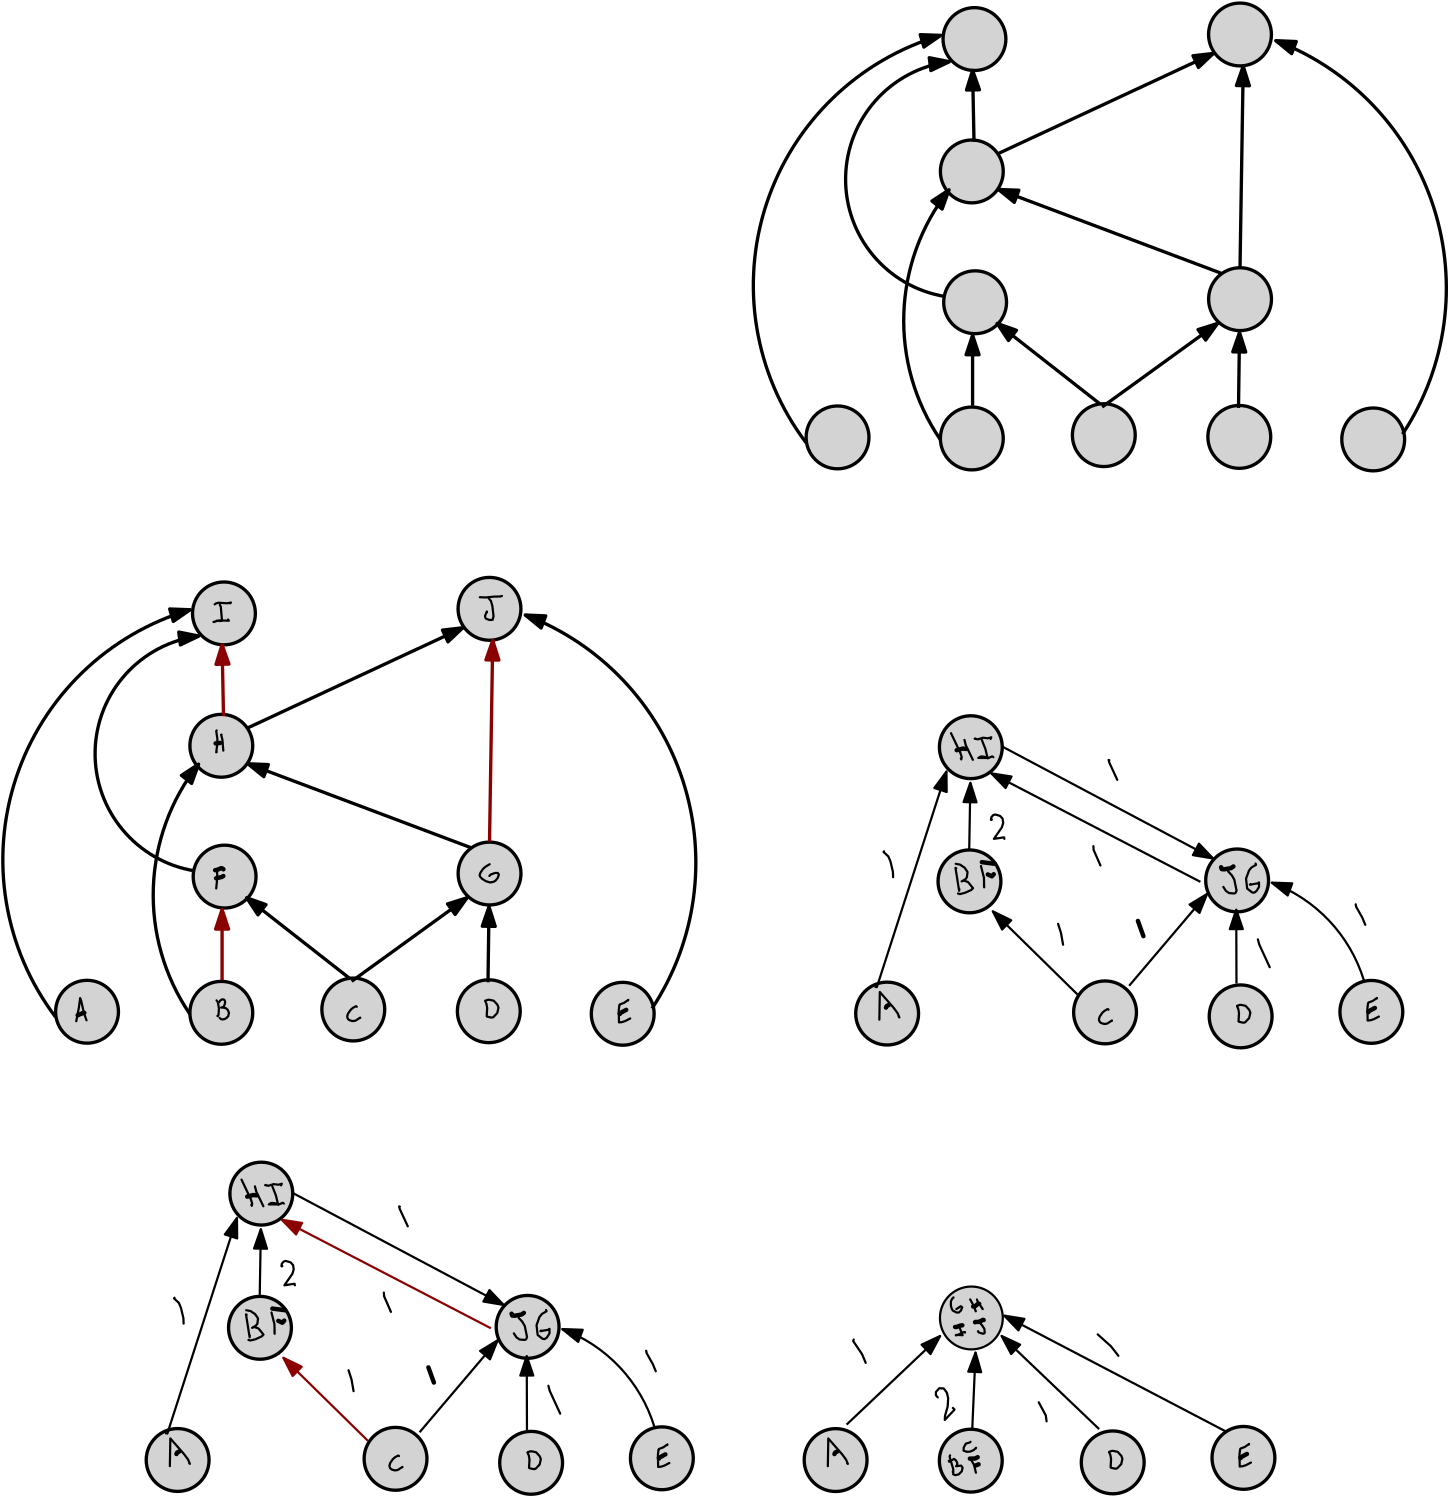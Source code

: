 <?xml version="1.0"?>
<!DOCTYPE ipe SYSTEM "ipe.dtd">
<ipe version="70212" creator="Ipe 7.2.12">
<info created="D:20190812231538" modified="D:20190816090238"/>
<ipestyle name="basic">
<symbol name="arrow/arc(spx)">
<path stroke="sym-stroke" fill="sym-stroke" pen="sym-pen">
0 0 m
-1 0.333 l
-1 -0.333 l
h
</path>
</symbol>
<symbol name="arrow/farc(spx)">
<path stroke="sym-stroke" fill="white" pen="sym-pen">
0 0 m
-1 0.333 l
-1 -0.333 l
h
</path>
</symbol>
<symbol name="arrow/ptarc(spx)">
<path stroke="sym-stroke" fill="sym-stroke" pen="sym-pen">
0 0 m
-1 0.333 l
-0.8 0 l
-1 -0.333 l
h
</path>
</symbol>
<symbol name="arrow/fptarc(spx)">
<path stroke="sym-stroke" fill="white" pen="sym-pen">
0 0 m
-1 0.333 l
-0.8 0 l
-1 -0.333 l
h
</path>
</symbol>
<symbol name="mark/circle(sx)" transformations="translations">
<path fill="sym-stroke">
0.6 0 0 0.6 0 0 e
0.4 0 0 0.4 0 0 e
</path>
</symbol>
<symbol name="mark/disk(sx)" transformations="translations">
<path fill="sym-stroke">
0.6 0 0 0.6 0 0 e
</path>
</symbol>
<symbol name="mark/fdisk(sfx)" transformations="translations">
<group>
<path fill="sym-fill">
0.5 0 0 0.5 0 0 e
</path>
<path fill="sym-stroke" fillrule="eofill">
0.6 0 0 0.6 0 0 e
0.4 0 0 0.4 0 0 e
</path>
</group>
</symbol>
<symbol name="mark/box(sx)" transformations="translations">
<path fill="sym-stroke" fillrule="eofill">
-0.6 -0.6 m
0.6 -0.6 l
0.6 0.6 l
-0.6 0.6 l
h
-0.4 -0.4 m
0.4 -0.4 l
0.4 0.4 l
-0.4 0.4 l
h
</path>
</symbol>
<symbol name="mark/square(sx)" transformations="translations">
<path fill="sym-stroke">
-0.6 -0.6 m
0.6 -0.6 l
0.6 0.6 l
-0.6 0.6 l
h
</path>
</symbol>
<symbol name="mark/fsquare(sfx)" transformations="translations">
<group>
<path fill="sym-fill">
-0.5 -0.5 m
0.5 -0.5 l
0.5 0.5 l
-0.5 0.5 l
h
</path>
<path fill="sym-stroke" fillrule="eofill">
-0.6 -0.6 m
0.6 -0.6 l
0.6 0.6 l
-0.6 0.6 l
h
-0.4 -0.4 m
0.4 -0.4 l
0.4 0.4 l
-0.4 0.4 l
h
</path>
</group>
</symbol>
<symbol name="mark/cross(sx)" transformations="translations">
<group>
<path fill="sym-stroke">
-0.43 -0.57 m
0.57 0.43 l
0.43 0.57 l
-0.57 -0.43 l
h
</path>
<path fill="sym-stroke">
-0.43 0.57 m
0.57 -0.43 l
0.43 -0.57 l
-0.57 0.43 l
h
</path>
</group>
</symbol>
<symbol name="arrow/fnormal(spx)">
<path stroke="sym-stroke" fill="white" pen="sym-pen">
0 0 m
-1 0.333 l
-1 -0.333 l
h
</path>
</symbol>
<symbol name="arrow/pointed(spx)">
<path stroke="sym-stroke" fill="sym-stroke" pen="sym-pen">
0 0 m
-1 0.333 l
-0.8 0 l
-1 -0.333 l
h
</path>
</symbol>
<symbol name="arrow/fpointed(spx)">
<path stroke="sym-stroke" fill="white" pen="sym-pen">
0 0 m
-1 0.333 l
-0.8 0 l
-1 -0.333 l
h
</path>
</symbol>
<symbol name="arrow/linear(spx)">
<path stroke="sym-stroke" pen="sym-pen">
-1 0.333 m
0 0 l
-1 -0.333 l
</path>
</symbol>
<symbol name="arrow/fdouble(spx)">
<path stroke="sym-stroke" fill="white" pen="sym-pen">
0 0 m
-1 0.333 l
-1 -0.333 l
h
-1 0 m
-2 0.333 l
-2 -0.333 l
h
</path>
</symbol>
<symbol name="arrow/double(spx)">
<path stroke="sym-stroke" fill="sym-stroke" pen="sym-pen">
0 0 m
-1 0.333 l
-1 -0.333 l
h
-1 0 m
-2 0.333 l
-2 -0.333 l
h
</path>
</symbol>
<pen name="heavier" value="0.8"/>
<pen name="fat" value="1.2"/>
<pen name="ultrafat" value="2"/>
<symbolsize name="large" value="5"/>
<symbolsize name="small" value="2"/>
<symbolsize name="tiny" value="1.1"/>
<arrowsize name="large" value="10"/>
<arrowsize name="small" value="5"/>
<arrowsize name="tiny" value="3"/>
<color name="red" value="1 0 0"/>
<color name="green" value="0 1 0"/>
<color name="blue" value="0 0 1"/>
<color name="yellow" value="1 1 0"/>
<color name="orange" value="1 0.647 0"/>
<color name="gold" value="1 0.843 0"/>
<color name="purple" value="0.627 0.125 0.941"/>
<color name="gray" value="0.745"/>
<color name="brown" value="0.647 0.165 0.165"/>
<color name="navy" value="0 0 0.502"/>
<color name="pink" value="1 0.753 0.796"/>
<color name="seagreen" value="0.18 0.545 0.341"/>
<color name="turquoise" value="0.251 0.878 0.816"/>
<color name="violet" value="0.933 0.51 0.933"/>
<color name="darkblue" value="0 0 0.545"/>
<color name="darkcyan" value="0 0.545 0.545"/>
<color name="darkgray" value="0.663"/>
<color name="darkgreen" value="0 0.392 0"/>
<color name="darkmagenta" value="0.545 0 0.545"/>
<color name="darkorange" value="1 0.549 0"/>
<color name="darkred" value="0.545 0 0"/>
<color name="lightblue" value="0.678 0.847 0.902"/>
<color name="lightcyan" value="0.878 1 1"/>
<color name="lightgray" value="0.827"/>
<color name="lightgreen" value="0.565 0.933 0.565"/>
<color name="lightyellow" value="1 1 0.878"/>
<dashstyle name="dashed" value="[4] 0"/>
<dashstyle name="dotted" value="[1 3] 0"/>
<dashstyle name="dash dotted" value="[4 2 1 2] 0"/>
<dashstyle name="dash dot dotted" value="[4 2 1 2 1 2] 0"/>
<textsize name="large" value="\large"/>
<textsize name="Large" value="\Large"/>
<textsize name="LARGE" value="\LARGE"/>
<textsize name="huge" value="\huge"/>
<textsize name="Huge" value="\Huge"/>
<textsize name="small" value="\small"/>
<textsize name="footnote" value="\footnotesize"/>
<textsize name="tiny" value="\tiny"/>
<textstyle name="center" begin="\begin{center}" end="\end{center}"/>
<textstyle name="itemize" begin="\begin{itemize}" end="\end{itemize}"/>
<textstyle name="item" begin="\begin{itemize}\item{}" end="\end{itemize}"/>
<gridsize name="4 pts" value="4"/>
<gridsize name="8 pts (~3 mm)" value="8"/>
<gridsize name="16 pts (~6 mm)" value="16"/>
<gridsize name="32 pts (~12 mm)" value="32"/>
<gridsize name="10 pts (~3.5 mm)" value="10"/>
<gridsize name="20 pts (~7 mm)" value="20"/>
<gridsize name="14 pts (~5 mm)" value="14"/>
<gridsize name="28 pts (~10 mm)" value="28"/>
<gridsize name="56 pts (~20 mm)" value="56"/>
<anglesize name="90 deg" value="90"/>
<anglesize name="60 deg" value="60"/>
<anglesize name="45 deg" value="45"/>
<anglesize name="30 deg" value="30"/>
<anglesize name="22.5 deg" value="22.5"/>
<opacity name="10%" value="0.1"/>
<opacity name="30%" value="0.3"/>
<opacity name="50%" value="0.5"/>
<opacity name="75%" value="0.75"/>
<tiling name="falling" angle="-60" step="4" width="1"/>
<tiling name="rising" angle="30" step="4" width="1"/>
</ipestyle>
<page>
<layer name="alpha"/>
<view layers="alpha" active="alpha"/>
<path layer="alpha" matrix="1 0 0 1 79.9274 -0.88757" stroke="black" fill="lightgray" pen="fat">
11.3137 0 0 11.3137 264 648 e
</path>
<path matrix="1 0 0 1 128.268 -1.27644" stroke="black" fill="lightgray" pen="fat">
11.3137 0 0 11.3137 264 648 e
</path>
<path matrix="1 0 0 1 175.782 -0.0822724" stroke="black" fill="lightgray" pen="fat">
11.3137 0 0 11.3137 264 648 e
</path>
<path matrix="1 0 0 1 224.559 -0.707789" stroke="black" fill="lightgray" pen="fat">
11.3137 0 0 11.3137 264 648 e
</path>
<path matrix="1 0 0 1 272.768 -1.61763" stroke="black" fill="lightgray" pen="fat">
11.3137 0 0 11.3137 264 648 e
</path>
<path matrix="1 0 0 1 224.828 48.8688" stroke="black" fill="lightgray" pen="fat">
11.3137 0 0 11.3137 264 648 e
</path>
<path matrix="1 0 0 1 129.452 47.7655" stroke="black" fill="lightgray" pen="fat">
11.3137 0 0 11.3137 264 648 e
</path>
<path matrix="1 0 0 1 128.267 94.8592" stroke="black" fill="lightgray" pen="fat">
11.3137 0 0 11.3137 264 648 e
</path>
<path matrix="1 0 0 1 129.215 142.512" stroke="black" fill="lightgray" pen="fat">
11.3137 0 0 11.3137 264 648 e
</path>
<path matrix="1 0 0 1 224.811 144.161" stroke="black" fill="lightgray" pen="fat">
11.3137 0 0 11.3137 264 648 e
</path>
<path stroke="black" pen="fat" arrow="normal/normal">
392.544 658.516 m
392.544 683.878 l
</path>
<path stroke="black" pen="fat" arrow="normal/normal">
380.982 646.234 m
76.1394 0 0 -76.1394 443.886 689.132 384.078 736.251 a
</path>
<path stroke="black" pen="fat" arrow="normal/normal">
438.352 659.199 m
401.39 688.143 l
</path>
<path stroke="black" pen="fat" arrow="normal/normal">
439.174 658.061 m
480.748 688.143 l
</path>
<path stroke="black" pen="fat" arrow="normal/normal">
488.27 657.71 m
488.637 684.882 l
</path>
<path stroke="black" pen="fat" arrow="normal/normal">
332.578 645.219 m
93.8358 0 0 -93.8358 407.447 701.786 381.059 791.835 a
</path>
<path stroke="black" pen="fat" arrow="normal/normal">
547.32 648.28 m
95.3653 0 0 95.3653 467.732 700.818 501.688 789.933 a
</path>
<path stroke="black" pen="fat" arrow="normal/normal">
382.668 697.827 m
42.715 0 0 -42.715 389.539 739.986 384.184 782.364 a
</path>
<path stroke="black" pen="fat" arrow="normal/normal">
481.974 706.223 m
401.83 736.373 l
</path>
<path stroke="black" pen="fat" arrow="normal/normal">
488.821 708.374 m
489.97 780.751 l
</path>
<path stroke="black" pen="fat" arrow="normal/normal">
401.371 749.112 m
479.217 785.342 l
</path>
<path stroke="black" pen="fat" arrow="normal/normal">
393.053 753.537 m
392.548 779.221 l
</path>
<path matrix="1 0 0 1 -190.255 -207.652" stroke="black" fill="lightgray" pen="fat">
11.3137 0 0 11.3137 264 648 e
</path>
<path matrix="1 0 0 1 -141.914 -208.04" stroke="black" fill="lightgray" pen="fat">
11.3137 0 0 11.3137 264 648 e
</path>
<path matrix="1 0 0 1 -94.4003 -206.846" stroke="black" fill="lightgray" pen="fat">
11.3137 0 0 11.3137 264 648 e
</path>
<path matrix="1 0 0 1 -45.6233 -207.472" stroke="black" fill="lightgray" pen="fat">
11.3137 0 0 11.3137 264 648 e
</path>
<path matrix="1 0 0 1 2.58567 -208.382" stroke="black" fill="lightgray" pen="fat">
11.3137 0 0 11.3137 264 648 e
</path>
<path matrix="1 0 0 1 -45.3543 -157.895" stroke="black" fill="lightgray" pen="fat">
11.3137 0 0 11.3137 264 648 e
</path>
<path matrix="1 0 0 1 -140.73 -158.999" stroke="black" fill="lightgray" pen="fat">
11.3137 0 0 11.3137 264 648 e
</path>
<path matrix="1 0 0 1 -141.915 -111.905" stroke="black" fill="lightgray" pen="fat">
11.3137 0 0 11.3137 264 648 e
</path>
<path matrix="1 0 0 1 -140.967 -64.2521" stroke="black" fill="lightgray" pen="fat">
11.3137 0 0 11.3137 264 648 e
</path>
<path matrix="1 0 0 1 -45.3713 -62.6031" stroke="black" fill="lightgray" pen="fat">
11.3137 0 0 11.3137 264 648 e
</path>
<path matrix="1 0 0 1 -270.182 -206.764" stroke="darkred" pen="fat" arrow="normal/normal">
392.544 658.516 m
392.544 683.878 l
</path>
<path matrix="1 0 0 1 -270.182 -206.764" stroke="black" pen="fat" arrow="normal/normal">
380.982 646.234 m
76.1394 0 0 -76.1394 443.886 689.132 384.078 736.251 a
</path>
<path matrix="1 0 0 1 -270.182 -206.764" stroke="black" pen="fat" arrow="normal/normal">
438.352 659.199 m
401.39 688.143 l
</path>
<path matrix="1 0 0 1 -270.182 -206.764" stroke="black" pen="fat" arrow="normal/normal">
439.174 658.061 m
480.748 688.143 l
</path>
<path matrix="1 0 0 1 -270.182 -206.764" stroke="black" pen="fat" arrow="normal/normal">
488.27 657.71 m
488.637 684.882 l
</path>
<path matrix="1 0 0 1 -270.182 -206.764" stroke="black" pen="fat" arrow="normal/normal">
332.578 645.219 m
93.8358 0 0 -93.8358 407.447 701.786 381.059 791.835 a
</path>
<path matrix="1 0 0 1 -270.182 -206.764" stroke="black" pen="fat" arrow="normal/normal">
547.32 648.28 m
95.3653 0 0 95.3653 467.732 700.818 501.688 789.933 a
</path>
<path matrix="1 0 0 1 -270.182 -206.764" stroke="black" pen="fat" arrow="normal/normal">
382.668 697.827 m
42.715 0 0 -42.715 389.539 739.986 384.184 782.364 a
</path>
<path matrix="1 0 0 1 -270.182 -206.764" stroke="black" pen="fat" arrow="normal/normal">
481.974 706.223 m
401.83 736.373 l
</path>
<path matrix="1 0 0 1 -270.182 -206.764" stroke="darkred" pen="fat" arrow="normal/normal">
488.821 708.374 m
489.97 780.751 l
</path>
<path matrix="1 0 0 1 -270.182 -206.764" stroke="black" pen="fat" arrow="normal/normal">
401.371 749.112 m
479.217 785.342 l
</path>
<path matrix="1 0 0 1 -270.182 -206.764" stroke="darkred" pen="fat" arrow="normal/normal">
393.053 753.537 m
392.548 779.221 l
</path>
<path stroke="black" pen="heavier" cap="1" join="1">
69.8624 436.935 m
70.8395 442.02 l
71.2643 445.27 l
71.6042 444.391 l
72.6663 439.726 l
73.5585 437.279 l
</path>
<path stroke="black" pen="1.6" cap="1" join="1">
70.3722 439.076 m
72.2415 439.879 l
72.7513 439.956 l
</path>
<path stroke="black" pen="heavier" cap="1" join="1">
120.376 444.429 m
120.843 443.779 l
121.225 441.523 l
121.098 439.382 l
120.886 438.732 l
120.673 438.847 l
</path>
<path stroke="black" pen="heavier" cap="1" join="1">
121.438 443.932 m
121.48 444.047 l
121.268 443.741 l
121.65 444.353 l
122.288 444.773 l
122.925 444.773 l
123.265 444.506 l
123.477 443.779 l
123.18 442.594 l
122.84 442.097 l
121.99 441.829 l
122.627 441.867 l
123.69 441.638 l
124.369 441.065 l
124.837 439.994 l
124.582 438.77 l
123.944 438.082 l
123.222 437.7 l
122.627 437.585 l
122.075 437.623 l
121.523 438.082 l
</path>
<path stroke="black" pen="heavier" cap="1" join="1">
170.847 442.135 m
170.634 442.326 l
170.422 442.288 l
169.36 441.676 l
168.638 441.026 l
167.703 439.688 l
167.406 438.77 l
167.49 438.12 l
167.788 437.623 l
168.213 437.317 l
169.317 436.973 l
170.379 437.126 l
172.079 438.235 l
172.079 438.12 l
</path>
<path stroke="black" pen="heavier" cap="1" join="1">
217.112 444.123 m
217.537 443.167 l
217.791 441.715 l
217.622 438.77 l
</path>
<path stroke="black" pen="heavier" cap="1" join="1">
217.239 444.391 m
217.112 444.315 l
218.089 444.659 l
218.599 444.659 l
220.171 444.315 l
221.488 442.862 l
221.87 441.829 l
221.445 439.917 l
220.001 438.388 l
219.363 438.235 l
217.834 438.579 l
</path>
<path stroke="black" pen="heavier" cap="1" join="1">
265.374 442.556 m
265.161 440.912 l
265.246 436.514 l
266.223 436.591 l
267.455 436.973 l
269.282 437.929 l
</path>
<path stroke="black" pen="1.6" cap="1" join="1">
265.543 439.535 m
265.501 439.764 l
267.838 441.026 l
</path>
<path stroke="black" pen="heavier" cap="1" join="1">
265.416 442.747 m
265.543 442.976 l
267.073 443.55 l
268.602 444.62 l
268.517 444.391 l
</path>
<path stroke="black" pen="heavier" cap="1" join="1">
120.546 491.535 m
120.631 488.591 l
120.248 484.73 l
</path>
<path stroke="black" pen="1.6" cap="1" join="1">
119.866 491.306 m
120.673 491.459 l
121.99 492.033 l
122.542 491.918 l
122.84 491.612 l
</path>
<path stroke="black" pen="1.6" cap="1" join="1">
120.206 488.4 m
122.245 488.859 l
122.797 489.203 l
</path>
<path stroke="black" pen="heavier" cap="1" join="1">
218.684 493.447 m
217.154 492.53 l
216.22 491.688 l
215.327 490.312 l
215.073 489.547 l
215.2 489.012 l
215.922 488.247 l
217.282 487.368 l
218.896 486.871 l
220.256 487.177 l
220.893 487.635 l
221.658 488.63 l
221.997 489.777 l
221.615 490.312 l
220.595 490.312 l
219.066 489.738 l
218.599 489.241 l
</path>
<path stroke="black" pen="heavier" cap="1" join="1">
120.418 541.624 m
120.248 541.395 l
120.673 538.527 l
120.631 536.615 l
120.248 533.747 l
120.418 533.862 l
</path>
<path stroke="black" pen="heavier" cap="1" join="1">
122.16 540.095 m
122.033 540.056 l
122.5 538.145 l
122.797 534.359 l
</path>
<path stroke="black" pen="1.6" cap="1" join="1">
120.036 536.959 m
121.693 537.112 l
</path>
<path stroke="black" pen="heavier" cap="1" join="1">
121.565 586.818 m
121.905 586.168 l
122.33 581.045 l
122.33 581.16 l
121.735 581.007 l
120.546 581.16 l
119.654 580.701 l
119.271 580.663 l
121.225 581.236 l
124.794 581.121 l
124.539 581.542 l
</path>
<path stroke="black" pen="heavier" cap="1" join="1">
119.696 587.01 m
120.163 587.354 l
121.14 587.583 l
124.199 587.392 l
125.559 587.66 l
125.261 587.354 l
</path>
<path stroke="black" pen="heavier" cap="1" join="1">
215.157 589.571 m
217.324 589.495 l
220.341 589.801 l
222.507 589.839 l
223.102 590.03 l
</path>
<path stroke="black" pen="heavier" cap="1" join="1">
218.429 589.074 m
218.344 589.189 l
219.151 588.233 l
219.661 586.436 l
220.086 582.689 l
219.746 581.427 l
218.599 581.389 l
217.367 581.848 l
217.069 582.383 l
217.027 582.88 l
217.664 584.448 l
217.707 584.104 l
</path>
<path matrix="1 0 0 1 223.775 -160.384" stroke="black" fill="lightgray" pen="fat">
11.3137 0 0 11.3137 264 648 e
</path>
<path matrix="1 0 0 1 -1.39239 -17.9127" stroke="black" pen="1.6" cap="1" join="1">
483.558 510.048 m
483.394 510.269 l
483.64 509.605 l
484.541 509.532 l
486.998 509.974 l
487.817 510.564 l
</path>
<path matrix="1 0 0 1 -1.39239 -17.9127" stroke="black" pen="heavier" cap="1" join="1">
485.933 508.795 m
487.243 507.394 l
488.144 505.846 l
488.963 501.865 l
488.636 501.055 l
488.144 500.833 l
486.261 500.981 l
485.114 501.792 l
484.213 503.192 l
</path>
<path matrix="1 0 0 1 -1.39239 -17.9127" stroke="black" pen="heavier" cap="1" join="1">
495.814 511.596 m
495.978 511.153 l
494.34 510.195 l
493.439 509.089 l
492.374 506.141 l
492.784 502.603 l
494.586 501.202 l
495.323 501.128 l
496.142 501.718 l
497.043 503.192 l
497.043 504.814 l
496.47 504.445 l
493.767 504.003 l
494.013 504.224 l
494.176 504.003 l
</path>
<path matrix="1 0 0 1 225.04 -209.32" stroke="black" fill="lightgray" pen="fat">
11.3137 0 0 11.3137 264 648 e
</path>
<path matrix="1 0 0 1 270.663 -1.84804" stroke="black" pen="heavier" cap="1" join="1">
217.112 444.123 m
217.537 443.167 l
217.791 441.715 l
217.622 438.77 l
</path>
<path matrix="1 0 0 1 270.663 -1.84804" stroke="black" pen="heavier" cap="1" join="1">
217.239 444.391 m
217.112 444.315 l
218.089 444.659 l
218.599 444.659 l
220.171 444.315 l
221.488 442.862 l
221.87 441.829 l
221.445 439.917 l
220.001 438.388 l
219.363 438.235 l
217.834 438.579 l
</path>
<path stroke="black" pen="heavier" arrow="normal/normal">
487.542 450.486 m
487.46 477.097 l
</path>
<path matrix="1 0 0 1 272.103 -207.701" stroke="black" fill="lightgray" pen="fat">
11.3137 0 0 11.3137 264 648 e
</path>
<path matrix="1 0 0 1 269.517 0.680846" stroke="black" pen="heavier" cap="1" join="1">
265.374 442.556 m
265.161 440.912 l
265.246 436.514 l
266.223 436.591 l
267.455 436.973 l
269.282 437.929 l
</path>
<path matrix="1 0 0 1 269.517 0.680846" stroke="black" pen="1.6" cap="1" join="1">
265.543 439.535 m
265.501 439.764 l
267.838 441.026 l
</path>
<path matrix="1 0 0 1 269.517 0.680846" stroke="black" pen="heavier" cap="1" join="1">
265.416 442.747 m
265.543 442.976 l
267.073 443.55 l
268.602 444.62 l
268.517 444.391 l
</path>
<path stroke="black" pen="heavier" arrow="normal/normal">
533.409 451.665 m
54.7357 0 0 54.7357 481.101 435.546 500.237 486.828 a
</path>
<path matrix="1 0 0 1 176.229 -207.883" stroke="black" fill="lightgray" pen="fat">
11.3137 0 0 11.3137 264 648 e
</path>
<path matrix="1 0 0 1 270.629 -1.03717" stroke="black" pen="heavier" cap="1" join="1">
170.847 442.135 m
170.634 442.326 l
170.422 442.288 l
169.36 441.676 l
168.638 441.026 l
167.703 439.688 l
167.406 438.77 l
167.49 438.12 l
167.788 437.623 l
168.213 437.317 l
169.317 436.973 l
170.379 437.126 l
172.079 438.235 l
172.079 438.12 l
</path>
<path stroke="black" pen="heavier" arrow="normal/normal">
448.883 449.675 m
476.976 482.773 l
</path>
<path matrix="1 0 0 1 127.422 -160.721" stroke="black" fill="lightgray" pen="fat">
11.3137 0 0 11.3137 264 648 e
</path>
<path matrix="1 0 0 1 -16.463 14.3744" stroke="black" pen="heavier" cap="1" join="1">
403.097 477.613 m
402.852 477.761 l
404.162 469.504 l
404.244 470.094 l
</path>
<path matrix="1 0 0 1 -16.463 14.3744" stroke="black" pen="heavier" cap="1" join="1">
402.934 479.235 m
404.49 478.94 l
406.128 477.834 l
407.193 476.286 l
406.947 474.37 l
406.456 473.706 l
405.063 472.895 l
405.882 473.19 l
407.357 472.674 l
409.158 470.463 l
408.503 469.799 l
406.21 468.767 l
404.408 468.325 l
403.753 468.546 l
</path>
<path matrix="1 0 0 1 -16.463 14.3744" stroke="black" pen="heavier" cap="1" join="1">
412.025 478.424 m
413.09 474.222 l
413.172 470.758 l
413.09 471.79 l
</path>
<path matrix="1 0 0 1 -16.463 14.3744" stroke="black" pen="1.6" cap="1" join="1">
412.353 479.825 m
416.939 479.235 l
</path>
<path matrix="1 0 0 1 -16.463 14.3744" stroke="black" pen="1.6" cap="1" join="1">
414.482 475.402 m
415.957 474.738 l
416.612 475.475 l
</path>
<path stroke="black" pen="heavier" arrow="normal/normal">
430.29 446.579 m
399.821 476.507 l
</path>
<path matrix="1 0 0 1 127.91 -112.416" stroke="black" fill="lightgray" pen="fat">
11.3137 0 0 11.3137 264 648 e
</path>
<path stroke="black" pen="heavier" cap="1" join="1">
384.781 540.624 m
388.139 533.547 l
388.631 531.999 l
388.467 531.189 l
388.303 531.557 l
</path>
<path stroke="black" pen="heavier" cap="1" join="1">
389.614 538.191 m
390.105 536.275 l
392.644 531.041 l
</path>
<path stroke="black" pen="1.6" cap="1" join="1">
386.829 534.506 m
389.04 535.095 l
390.187 534.948 l
</path>
<path stroke="black" pen="heavier" cap="1" join="1">
395.757 538.486 m
397.149 534.948 l
397.968 531.557 l
397.395 531.999 l
396.166 532.221 l
395.429 532.221 l
394.61 531.705 l
398.296 531.705 l
399.606 532.294 l
400.016 531.999 l
</path>
<path stroke="black" pen="heavier" cap="1" join="1">
393.545 538.708 m
393.299 538.634 l
394.446 538.413 l
396.33 539.002 l
398.05 538.781 l
399.279 539.15 l
399.033 538.56 l
</path>
<path stroke="black" pen="heavier" arrow="normal/normal">
403.046 535.906 m
479.136 495.511 l
</path>
<path stroke="black" pen="heavier" arrow="normal/normal">
474.55 487.107 m
399.279 526.176 l
</path>
<path stroke="black" pen="heavier" arrow="normal/normal">
391.334 498.828 m
391.743 522.785 l
</path>
<path matrix="1 0 0 1 97.7817 -208.307" stroke="black" fill="lightgray" pen="fat">
11.3137 0 0 11.3137 264 648 e
</path>
<path stroke="black" pen="heavier" cap="1" join="1">
358.983 437.718 m
358.983 437.497 l
359.147 447.448 l
364.061 441.846 l
365.535 439.856 l
366.19 438.308 l
365.945 438.529 l
</path>
<path stroke="black" pen="1.6" cap="1" join="1">
361.358 441.846 m
361.604 442.362 l
362.423 442.804 l
</path>
<path stroke="black" pen="heavier" arrow="normal/normal">
357.263 449.365 m
358.082 449.218 l
383.145 526.839 l
</path>
<path stroke="black" pen="heavier" cap="1" join="1">
399.48 509.516 m
399.234 509.369 l
399.152 509.59 l
399.316 510.401 l
399.971 511.138 l
400.709 511.359 l
402.429 510.843 l
403.329 509.885 l
403.575 508.337 l
403.084 506.715 l
400.217 502.587 l
403.657 503.103 l
403.903 503.103 l
403.985 502.587 l
</path>
<path stroke="black" pen="heavier" cap="1" join="1">
360.657 498.091 m
360.493 497.869 l
362.213 496.248 l
362.95 494.552 l
363.851 490.793 l
363.933 488.802 l
</path>
<path stroke="black" pen="heavier" cap="1" join="1">
423.314 471.995 m
424.379 468.678 l
425.116 464.477 l
</path>
<path stroke="black" pen="1.6" cap="1" join="1">
452.063 473.027 m
454.029 467.573 l
</path>
<path stroke="black" pen="heavier" cap="1" join="1">
441.764 530.906 m
441.518 530.98 l
441.764 530.022 l
444.63 523.83 l
</path>
<path stroke="black" pen="heavier" cap="1" join="1">
436.03 499.946 m
436.112 498.619 l
438.569 493.017 l
438.406 493.238 l
</path>
<path stroke="black" pen="heavier" cap="1" join="1">
495.248 466.406 m
495.739 464.563 l
499.507 456.38 l
</path>
<path stroke="black" pen="heavier" cap="1" join="1">
530.467 479.011 m
530.631 478.126 l
532.843 474.22 l
533.907 471.639 l
</path>
<path matrix="1 0 0 1 -31.6475 -321.098" stroke="black" fill="lightgray" pen="fat">
11.3137 0 0 11.3137 264 648 e
</path>
<path matrix="1 0 0 1 -256.815 -178.627" stroke="black" pen="1.6" cap="1" join="1">
483.558 510.048 m
483.394 510.269 l
483.64 509.605 l
484.541 509.532 l
486.998 509.974 l
487.817 510.564 l
</path>
<path matrix="1 0 0 1 -256.815 -178.627" stroke="black" pen="heavier" cap="1" join="1">
485.933 508.795 m
487.243 507.394 l
488.144 505.846 l
488.963 501.865 l
488.636 501.055 l
488.144 500.833 l
486.261 500.981 l
485.114 501.792 l
484.213 503.192 l
</path>
<path matrix="1 0 0 1 -256.815 -178.627" stroke="black" pen="heavier" cap="1" join="1">
495.814 511.596 m
495.978 511.153 l
494.34 510.195 l
493.439 509.089 l
492.374 506.141 l
492.784 502.603 l
494.586 501.202 l
495.323 501.128 l
496.142 501.718 l
497.043 503.192 l
497.043 504.814 l
496.47 504.445 l
493.767 504.003 l
494.013 504.224 l
494.176 504.003 l
</path>
<path matrix="1 0 0 1 -30.3825 -370.034" stroke="black" fill="lightgray" pen="fat">
11.3137 0 0 11.3137 264 648 e
</path>
<path matrix="1 0 0 1 15.2405 -162.562" stroke="black" pen="heavier" cap="1" join="1">
217.112 444.123 m
217.537 443.167 l
217.791 441.715 l
217.622 438.77 l
</path>
<path matrix="1 0 0 1 15.2405 -162.562" stroke="black" pen="heavier" cap="1" join="1">
217.239 444.391 m
217.112 444.315 l
218.089 444.659 l
218.599 444.659 l
220.171 444.315 l
221.488 442.862 l
221.87 441.829 l
221.445 439.917 l
220.001 438.388 l
219.363 438.235 l
217.834 438.579 l
</path>
<path matrix="1 0 0 1 -255.423 -160.714" stroke="black" pen="heavier" arrow="normal/normal">
487.542 450.486 m
487.46 477.097 l
</path>
<path matrix="1 0 0 1 16.6805 -368.415" stroke="black" fill="lightgray" pen="fat">
11.3137 0 0 11.3137 264 648 e
</path>
<path matrix="1 0 0 1 14.0945 -160.033" stroke="black" pen="heavier" cap="1" join="1">
265.374 442.556 m
265.161 440.912 l
265.246 436.514 l
266.223 436.591 l
267.455 436.973 l
269.282 437.929 l
</path>
<path matrix="1 0 0 1 14.0945 -160.033" stroke="black" pen="1.6" cap="1" join="1">
265.543 439.535 m
265.501 439.764 l
267.838 441.026 l
</path>
<path matrix="1 0 0 1 14.0945 -160.033" stroke="black" pen="heavier" cap="1" join="1">
265.416 442.747 m
265.543 442.976 l
267.073 443.55 l
268.602 444.62 l
268.517 444.391 l
</path>
<path matrix="1 0 0 1 -255.423 -160.714" stroke="black" pen="heavier" arrow="normal/normal">
533.409 451.665 m
54.7357 0 0 54.7357 481.101 435.546 500.237 486.828 a
</path>
<path matrix="1 0 0 1 -79.1935 -368.597" stroke="black" fill="lightgray" pen="fat">
11.3137 0 0 11.3137 264 648 e
</path>
<path matrix="1 0 0 1 15.2065 -161.751" stroke="black" pen="heavier" cap="1" join="1">
170.847 442.135 m
170.634 442.326 l
170.422 442.288 l
169.36 441.676 l
168.638 441.026 l
167.703 439.688 l
167.406 438.77 l
167.49 438.12 l
167.788 437.623 l
168.213 437.317 l
169.317 436.973 l
170.379 437.126 l
172.079 438.235 l
172.079 438.12 l
</path>
<path matrix="1 0 0 1 -255.423 -160.714" stroke="black" pen="heavier" arrow="normal/normal">
448.883 449.675 m
476.976 482.773 l
</path>
<path matrix="1 0 0 1 -128.001 -321.435" stroke="black" fill="lightgray" pen="fat">
11.3137 0 0 11.3137 264 648 e
</path>
<path matrix="1 0 0 1 -271.886 -146.34" stroke="black" pen="heavier" cap="1" join="1">
403.097 477.613 m
402.852 477.761 l
404.162 469.504 l
404.244 470.094 l
</path>
<path matrix="1 0 0 1 -271.886 -146.34" stroke="black" pen="heavier" cap="1" join="1">
402.934 479.235 m
404.49 478.94 l
406.128 477.834 l
407.193 476.286 l
406.947 474.37 l
406.456 473.706 l
405.063 472.895 l
405.882 473.19 l
407.357 472.674 l
409.158 470.463 l
408.503 469.799 l
406.21 468.767 l
404.408 468.325 l
403.753 468.546 l
</path>
<path matrix="1 0 0 1 -271.886 -146.34" stroke="black" pen="heavier" cap="1" join="1">
412.025 478.424 m
413.09 474.222 l
413.172 470.758 l
413.09 471.79 l
</path>
<path matrix="1 0 0 1 -271.886 -146.34" stroke="black" pen="1.6" cap="1" join="1">
412.353 479.825 m
416.939 479.235 l
</path>
<path matrix="1 0 0 1 -271.886 -146.34" stroke="black" pen="1.6" cap="1" join="1">
414.482 475.402 m
415.957 474.738 l
416.612 475.475 l
</path>
<path matrix="1 0 0 1 -255.423 -160.714" stroke="darkred" pen="heavier" arrow="normal/normal">
430.29 446.579 m
399.821 476.507 l
</path>
<path matrix="1 0 0 1 -127.513 -273.13" stroke="black" fill="lightgray" pen="fat">
11.3137 0 0 11.3137 264 648 e
</path>
<path matrix="1 0 0 1 -255.423 -160.714" stroke="black" pen="heavier" cap="1" join="1">
384.781 540.624 m
388.139 533.547 l
388.631 531.999 l
388.467 531.189 l
388.303 531.557 l
</path>
<path matrix="1 0 0 1 -255.423 -160.714" stroke="black" pen="heavier" cap="1" join="1">
389.614 538.191 m
390.105 536.275 l
392.644 531.041 l
</path>
<path matrix="1 0 0 1 -255.423 -160.714" stroke="black" pen="1.6" cap="1" join="1">
386.829 534.506 m
389.04 535.095 l
390.187 534.948 l
</path>
<path matrix="1 0 0 1 -255.423 -160.714" stroke="black" pen="heavier" cap="1" join="1">
395.757 538.486 m
397.149 534.948 l
397.968 531.557 l
397.395 531.999 l
396.166 532.221 l
395.429 532.221 l
394.61 531.705 l
398.296 531.705 l
399.606 532.294 l
400.016 531.999 l
</path>
<path matrix="1 0 0 1 -255.423 -160.714" stroke="black" pen="heavier" cap="1" join="1">
393.545 538.708 m
393.299 538.634 l
394.446 538.413 l
396.33 539.002 l
398.05 538.781 l
399.279 539.15 l
399.033 538.56 l
</path>
<path matrix="1 0 0 1 -255.423 -160.714" stroke="black" pen="heavier" arrow="normal/normal">
403.046 535.906 m
479.136 495.511 l
</path>
<path matrix="1 0 0 1 -255.423 -160.714" stroke="darkred" pen="heavier" arrow="normal/normal">
474.55 487.107 m
399.279 526.176 l
</path>
<path matrix="1 0 0 1 -255.423 -160.714" stroke="black" pen="heavier" arrow="normal/normal">
391.334 498.828 m
391.743 522.785 l
</path>
<path matrix="1 0 0 1 -157.641 -369.021" stroke="black" fill="lightgray" pen="fat">
11.3137 0 0 11.3137 264 648 e
</path>
<path matrix="1 0 0 1 -255.423 -160.714" stroke="black" pen="heavier" cap="1" join="1">
358.983 437.718 m
358.983 437.497 l
359.147 447.448 l
364.061 441.846 l
365.535 439.856 l
366.19 438.308 l
365.945 438.529 l
</path>
<path matrix="1 0 0 1 -255.423 -160.714" stroke="black" pen="1.6" cap="1" join="1">
361.358 441.846 m
361.604 442.362 l
362.423 442.804 l
</path>
<path matrix="1 0 0 1 -255.423 -160.714" stroke="black" pen="heavier" arrow="normal/normal">
357.263 449.365 m
358.082 449.218 l
383.145 526.839 l
</path>
<path matrix="1 0 0 1 -255.423 -160.714" stroke="black" pen="heavier" cap="1" join="1">
399.48 509.516 m
399.234 509.369 l
399.152 509.59 l
399.316 510.401 l
399.971 511.138 l
400.709 511.359 l
402.429 510.843 l
403.329 509.885 l
403.575 508.337 l
403.084 506.715 l
400.217 502.587 l
403.657 503.103 l
403.903 503.103 l
403.985 502.587 l
</path>
<path matrix="1 0 0 1 -255.423 -160.714" stroke="black" pen="heavier" cap="1" join="1">
360.657 498.091 m
360.493 497.869 l
362.213 496.248 l
362.95 494.552 l
363.851 490.793 l
363.933 488.802 l
</path>
<path matrix="1 0 0 1 -255.423 -160.714" stroke="black" pen="heavier" cap="1" join="1">
423.314 471.995 m
424.379 468.678 l
425.116 464.477 l
</path>
<path matrix="1 0 0 1 -255.423 -160.714" stroke="black" pen="1.6" cap="1" join="1">
452.063 473.027 m
454.029 467.573 l
</path>
<path matrix="1 0 0 1 -255.423 -160.714" stroke="black" pen="heavier" cap="1" join="1">
441.764 530.906 m
441.518 530.98 l
441.764 530.022 l
444.63 523.83 l
</path>
<path matrix="1 0 0 1 -255.423 -160.714" stroke="black" pen="heavier" cap="1" join="1">
436.03 499.946 m
436.112 498.619 l
438.569 493.017 l
438.406 493.238 l
</path>
<path matrix="1 0 0 1 -255.423 -160.714" stroke="black" pen="heavier" cap="1" join="1">
495.248 466.406 m
495.739 464.563 l
499.507 456.38 l
</path>
<path matrix="1 0 0 1 -255.423 -160.714" stroke="black" pen="heavier" cap="1" join="1">
530.467 479.011 m
530.631 478.126 l
532.843 474.22 l
533.907 471.639 l
</path>
<path matrix="1 0 0 1 127.894 -369.26" stroke="black" fill="lightgray" pen="fat">
11.3137 0 0 11.3137 264 648 e
</path>
<path matrix="1 0 0 1 128.106 -317.893" stroke="black" fill="lightgray" pen="heavier">
11.3137 0 0 11.3137 264 648 e
</path>
<path matrix="1 0 0 1 31.5312 0.759511" stroke="black" pen="heavier" cap="1" join="1">
352.906 279.887 m
352.735 279.528 l
352.849 278.963 l
354.046 274.96 l
354.046 273.625 l
353.875 273.985 l
</path>
<path matrix="1 0 0 1 31.5312 0.759511" stroke="black" pen="heavier" cap="1" join="1">
352.45 277.937 m
352.621 277.577 l
354.332 278.604 l
354.959 278.142 l
355.472 277.218 l
355.472 276.397 l
355.073 275.986 l
356.898 276.192 l
357.411 275.473 l
357.126 274.139 l
356.042 273.061 l
354.788 272.753 l
353.989 273.112 l
</path>
<path matrix="1 0 0 1 31.5312 0.759511" stroke="black" pen="heavier" cap="1" join="1">
360.091 278.912 m
361.517 276.5 l
362.201 273.625 l
</path>
<path matrix="1 0 0 1 31.5312 0.759511" stroke="black" pen="1.6" cap="1" join="1">
360.034 278.707 m
361.973 278.758 l
362.829 279.22 l
</path>
<path matrix="1 0 0 1 31.5312 0.759511" stroke="black" pen="1.6" cap="1" join="1">
362.144 276.243 m
363.171 276.654 l
</path>
<path matrix="1 0 0 1 31.5312 0.759511" stroke="black" pen="heavier" cap="1" join="1">
360.262 284.763 m
359.977 284.506 l
358.552 284.096 l
357.81 282.659 l
357.753 281.632 l
358.837 281.17 l
360.091 281.221 l
361.403 281.786 l
362.258 282.607 l
362.087 282.299 l
</path>
<path matrix="1 0 0 1 31.5312 0.759511" stroke="black" pen="heavier" cap="1" join="1">
354.122 336.638 m
354.122 336.753 l
353.57 336.141 l
353.188 335.224 l
353.188 334 l
353.4 332.93 l
353.867 332.012 l
355.227 331.324 l
356.077 331.324 l
356.841 332.05 l
357.266 333.197 l
356.756 333.58 l
355.184 332.547 l
355.312 332.662 l
</path>
<path matrix="1 0 0 1 31.5312 0.759511" stroke="black" pen="heavier" cap="1" join="1">
360.155 336.027 m
361.302 333.885 l
362.152 331.744 l
362.152 331.935 l
</path>
<path matrix="1 0 0 1 31.5312 0.759511" stroke="black" pen="heavier" cap="1" join="1">
362.577 335.988 m
362.831 335.262 l
364.658 332.547 l
364.488 332.738 l
</path>
<path matrix="1 0 0 1 31.5312 0.759511" stroke="black" pen="1.6" cap="1" join="1">
361.217 333.465 m
361.812 333.503 l
363.044 334.497 l
363.384 334.421 l
</path>
<path matrix="1 0 0 1 31.5312 0.759511" stroke="black" pen="heavier" cap="1" join="1">
355.992 326.697 m
357.436 323.141 l
355.227 323.256 l
354.972 323.179 l
355.057 323.065 l
356.162 323.447 l
357.479 324.174 l
358.286 324.288 l
358.243 324.059 l
</path>
<path matrix="1 0 0 1 31.5312 0.759511" stroke="black" pen="1.6" cap="1" join="1">
354.717 326.124 m
355.099 326.047 l
356.671 326.621 l
357.309 326.697 l
</path>
<path matrix="1 0 0 1 31.5312 0.759511" stroke="black" pen="1.6" cap="1" join="1">
361.897 327.806 m
361.982 327.921 l
363.001 327.921 l
364.021 328.265 l
364.701 328.685 l
364.998 328.609 l
</path>
<path matrix="1 0 0 1 31.5312 0.759511" stroke="black" pen="heavier" cap="1" join="1">
363.681 327.5 m
364.318 326.85 l
365.253 325.435 l
365.381 324.021 l
365.168 323.791 l
364.743 323.677 l
363.256 324.097 l
363.001 324.594 l
362.959 324.441 l
</path>
<path matrix="1 0 0 1 79.233 -369.047" stroke="black" fill="lightgray" pen="fat">
11.3137 0 0 11.3137 264 648 e
</path>
<path matrix="1 0 0 1 -18.549 -160.74" stroke="black" pen="heavier" cap="1" join="1">
358.983 437.718 m
358.983 437.497 l
359.147 447.448 l
364.061 441.846 l
365.535 439.856 l
366.19 438.308 l
365.945 438.529 l
</path>
<path matrix="1 0 0 1 -18.549 -160.74" stroke="black" pen="1.6" cap="1" join="1">
361.358 441.846 m
361.604 442.362 l
362.423 442.804 l
</path>
<path stroke="black" pen="heavier" arrow="normal/normal">
347.189 291.724 m
380.868 323.624 l
</path>
<path matrix="1 0 0 1 178.988 -369.882" stroke="black" fill="lightgray" pen="fat">
11.3137 0 0 11.3137 264 648 e
</path>
<path matrix="1 0 0 1 224.611 -162.41" stroke="black" pen="heavier" cap="1" join="1">
217.112 444.123 m
217.537 443.167 l
217.791 441.715 l
217.622 438.77 l
</path>
<path matrix="1 0 0 1 224.611 -162.41" stroke="black" pen="heavier" cap="1" join="1">
217.239 444.391 m
217.112 444.315 l
218.089 444.659 l
218.599 444.659 l
220.171 444.315 l
221.488 442.862 l
221.87 441.829 l
221.445 439.917 l
220.001 438.388 l
219.363 438.235 l
217.834 438.579 l
</path>
<path matrix="1 0 0 1 226.051 -368.263" stroke="black" fill="lightgray" pen="fat">
11.3137 0 0 11.3137 264 648 e
</path>
<path matrix="1 0 0 1 223.465 -159.881" stroke="black" pen="heavier" cap="1" join="1">
265.374 442.556 m
265.161 440.912 l
265.246 436.514 l
266.223 436.591 l
267.455 436.973 l
269.282 437.929 l
</path>
<path matrix="1 0 0 1 223.465 -159.881" stroke="black" pen="1.6" cap="1" join="1">
265.543 439.535 m
265.501 439.764 l
267.838 441.026 l
</path>
<path matrix="1 0 0 1 223.465 -159.881" stroke="black" pen="heavier" cap="1" join="1">
265.416 442.747 m
265.543 442.976 l
267.073 443.55 l
268.602 444.62 l
268.517 444.391 l
</path>
<path stroke="black" pen="heavier" arrow="normal/normal">
438.093 290.103 m
402.976 323.637 l
</path>
<path stroke="black" pen="heavier" arrow="normal/normal">
484.242 288.968 m
403.922 330.957 l
</path>
<path stroke="black" pen="heavier" arrow="normal/normal">
392.416 289.99 m
393.614 317.68 l
</path>
<path stroke="black" pen="heavier" cap="1" join="1">
349.739 322.323 m
349.551 321.815 l
352.746 317.079 l
354.062 313.95 l
</path>
<path stroke="black" pen="heavier" cap="1" join="1">
379.997 301.518 m
379.339 302.279 l
379.339 303.463 l
380.561 304.816 l
382.158 304.732 l
383.286 303.209 l
383.756 301.18 l
383.568 298.22 l
382.628 294.921 l
382.534 293.399 l
385.823 296.866 l
386.011 297.205 l
385.447 297.712 l
</path>
<path stroke="black" pen="heavier" cap="1" join="1">
416.363 299.742 m
418.9 295.006 l
419.182 292.892 l
</path>
<path stroke="black" pen="heavier" cap="1" join="1">
437.6 324.183 m
442.392 319.87 l
445.023 316.487 l
</path>
</page>
<page>
<layer name="alpha"/>
<view layers="alpha" active="alpha"/>
<path layer="alpha" matrix="1 0 0 1 -13.258 -17.7633" stroke="black" fill="0.627">
32 832 m
32 800 l
64 800 l
64 832 l
h
</path>
<path matrix="1 0 0 1 -13.258 -17.7633" stroke="black" fill="0.902">
64 832 m
64 800 l
96 800 l
96 832 l
h
</path>
<path matrix="1 0 0 1 -13.258 -17.7633" stroke="black" fill="0.784">
96 832 m
96 800 l
128 800 l
128 832 l
h
</path>
<path matrix="1 0 0 1 -13.258 -17.7633" stroke="black" fill="0.706">
128 832 m
128 800 l
160 800 l
160 832 l
h
</path>
<path matrix="1 0 0 1 -13.258 -17.7633" stroke="black" fill="0.902">
32 800 m
32 768 l
64 768 l
64 800 l
h
</path>
<path matrix="1 0 0 1 -13.258 -17.7633" stroke="black" fill="0.784">
64 800 m
64 768 l
96 768 l
96 800 l
h
</path>
<path matrix="1 0 0 1 -13.258 -17.7633" stroke="black" fill="0.902">
96 800 m
96 768 l
128 768 l
128 800 l
h
</path>
<path matrix="1 0 0 1 -13.258 -17.7633" stroke="black" fill="0.627">
128 800 m
128 768 l
160 768 l
160 800 l
h
</path>
<path matrix="1 0 0 1 -13.258 -81.7633" stroke="black" fill="0.784">
32 832 m
32 800 l
64 800 l
64 832 l
h
</path>
<path matrix="1 0 0 1 -13.258 -81.7633" stroke="black" fill="0.706">
64 832 m
64 800 l
96 800 l
96 832 l
h
</path>
<path matrix="1 0 0 1 -13.258 -81.7633" stroke="black" fill="0.627">
96 832 m
96 800 l
128 800 l
128 832 l
h
</path>
<path matrix="1 0 0 1 -13.258 -81.7633" stroke="black" fill="0.902">
128 832 m
128 800 l
160 800 l
160 832 l
h
</path>
<path matrix="1 0 0 1 -13.258 -81.7633" stroke="black" fill="0.902">
32 800 m
32 768 l
64 768 l
64 800 l
h
</path>
<path matrix="1 0 0 1 -13.258 -81.7633" stroke="black" fill="0.627">
64 800 m
64 768 l
96 768 l
96 800 l
h
</path>
<path matrix="1 0 0 1 -13.258 -81.7633" stroke="black" fill="0.706">
96 800 m
96 768 l
128 768 l
128 800 l
h
</path>
<path matrix="1 0 0 1 -13.258 -81.7633" stroke="black" fill="0.784">
128 800 m
128 768 l
160 768 l
160 800 l
h
</path>
<text matrix="1 0 0 1 -13.258 -9.76325" transformations="translations" pos="80 808" stroke="black" type="label" width="9.476" height="13.319" depth="0" halign="center" valign="center" size="huge">1</text>
<text matrix="1 0 0 1 -13.258 -9.76325" transformations="translations" pos="112 808" stroke="black" type="label" width="9.476" height="13.319" depth="0" halign="center" valign="center" size="huge">2</text>
<text matrix="1 0 0 1 -13.258 -9.76325" transformations="translations" pos="144 808" stroke="black" type="label" width="9.476" height="13.319" depth="0" halign="center" valign="center" size="huge">3</text>
<text matrix="1 0 0 1 -5.25799 -9.76325" transformations="translations" pos="40 776" stroke="black" type="label" width="9.476" height="13.319" depth="0" halign="center" valign="center" size="huge">1</text>
<text matrix="1 0 0 1 -5.25799 -17.7633" transformations="translations" pos="72 784" stroke="black" type="label" width="9.476" height="13.319" depth="0" halign="center" valign="center" size="huge">2</text>
<text matrix="1 0 0 1 -13.258 -9.76325" transformations="translations" pos="112 776" stroke="black" type="label" width="9.476" height="13.319" depth="0" halign="center" valign="center" size="huge">1</text>
<text matrix="1 0 0 1 -13.258 -9.76325" transformations="translations" pos="144 776" stroke="black" type="label" width="9.476" height="13.319" depth="0" halign="center" valign="center" size="huge">4</text>
<text matrix="1 0 0 1 -13.258 -9.76325" transformations="translations" pos="48 744" stroke="black" type="label" width="9.476" height="13.319" depth="0" halign="center" valign="center" size="huge">2</text>
<text matrix="1 0 0 1 -5.25799 -9.76325" transformations="translations" pos="72 744" stroke="black" type="label" width="9.476" height="13.319" depth="0" halign="center" valign="center" size="huge">3</text>
<text matrix="1 0 0 1 -5.25799 -17.7633" transformations="translations" pos="104 752" stroke="black" type="label" width="9.476" height="13.319" depth="0" halign="center" valign="center" size="huge">4</text>
<text matrix="1 0 0 1 -5.25799 -9.76325" transformations="translations" pos="136 744" stroke="black" type="label" width="9.476" height="13.319" depth="0" halign="center" valign="center" size="huge">1</text>
<text matrix="1 0 0 1 -5.25799 -9.76325" transformations="translations" pos="40 712" stroke="black" type="label" width="9.476" height="13.319" depth="0" halign="center" valign="center" size="huge">1</text>
<text matrix="1 0 0 1 -5.25799 -9.76325" transformations="translations" pos="72 712" stroke="black" type="label" width="9.476" height="13.319" depth="0" halign="center" valign="center" size="huge">4</text>
<text matrix="1 0 0 1 -5.25799 -9.76325" transformations="translations" pos="104 712" stroke="black" type="label" width="9.476" height="13.319" depth="0" halign="center" valign="center" size="huge">3</text>
<text matrix="1 0 0 1 -5.25799 -9.76325" transformations="translations" pos="136 712" stroke="black" type="label" width="9.476" height="13.319" depth="0" halign="center" valign="center" size="huge">2</text>
<text matrix="1 0 0 1 -109.258 22.2367" transformations="translations" pos="144 776" stroke="black" type="label" width="11.368" height="15.978" depth="0" halign="center" valign="center" size="Huge">4</text>
<path matrix="1 0 0 1 -31.1802 63.3068" stroke="black" fill="lightgray" pen="fat">
11.3137 0 0 11.3137 264 648 e
</path>
<path matrix="1 0 0 1 -30.9682 114.674" stroke="black" fill="lightgray" pen="heavier">
11.3137 0 0 11.3137 264 648 e
</path>
<path matrix="1 0 0 1 -127.543 433.326" stroke="black" pen="heavier" cap="1" join="1">
352.906 279.887 m
352.735 279.528 l
352.849 278.963 l
354.046 274.96 l
354.046 273.625 l
353.875 273.985 l
</path>
<path matrix="1 0 0 1 -127.543 433.326" stroke="black" pen="heavier" cap="1" join="1">
352.45 277.937 m
352.621 277.577 l
354.332 278.604 l
354.959 278.142 l
355.472 277.218 l
355.472 276.397 l
355.073 275.986 l
356.898 276.192 l
357.411 275.473 l
357.126 274.139 l
356.042 273.061 l
354.788 272.753 l
353.989 273.112 l
</path>
<path matrix="1 0 0 1 -127.543 433.326" stroke="black" pen="heavier" cap="1" join="1">
360.091 278.912 m
361.517 276.5 l
362.201 273.625 l
</path>
<path matrix="1 0 0 1 -127.543 433.326" stroke="black" pen="1.6" cap="1" join="1">
360.034 278.707 m
361.973 278.758 l
362.829 279.22 l
</path>
<path matrix="1 0 0 1 -127.543 433.326" stroke="black" pen="1.6" cap="1" join="1">
362.144 276.243 m
363.171 276.654 l
</path>
<path matrix="1 0 0 1 -127.543 433.326" stroke="black" pen="heavier" cap="1" join="1">
360.262 284.763 m
359.977 284.506 l
358.552 284.096 l
357.81 282.659 l
357.753 281.632 l
358.837 281.17 l
360.091 281.221 l
361.403 281.786 l
362.258 282.607 l
362.087 282.299 l
</path>
<path matrix="1 0 0 1 -127.543 433.326" stroke="black" pen="heavier" cap="1" join="1">
354.122 336.638 m
354.122 336.753 l
353.57 336.141 l
353.188 335.224 l
353.188 334 l
353.4 332.93 l
353.867 332.012 l
355.227 331.324 l
356.077 331.324 l
356.841 332.05 l
357.266 333.197 l
356.756 333.58 l
355.184 332.547 l
355.312 332.662 l
</path>
<path matrix="1 0 0 1 -127.543 433.326" stroke="black" pen="heavier" cap="1" join="1">
360.155 336.027 m
361.302 333.885 l
362.152 331.744 l
362.152 331.935 l
</path>
<path matrix="1 0 0 1 -127.543 433.326" stroke="black" pen="heavier" cap="1" join="1">
362.577 335.988 m
362.831 335.262 l
364.658 332.547 l
364.488 332.738 l
</path>
<path matrix="1 0 0 1 -127.543 433.326" stroke="black" pen="1.6" cap="1" join="1">
361.217 333.465 m
361.812 333.503 l
363.044 334.497 l
363.384 334.421 l
</path>
<path matrix="1 0 0 1 -127.543 433.326" stroke="black" pen="heavier" cap="1" join="1">
355.992 326.697 m
357.436 323.141 l
355.227 323.256 l
354.972 323.179 l
355.057 323.065 l
356.162 323.447 l
357.479 324.174 l
358.286 324.288 l
358.243 324.059 l
</path>
<path matrix="1 0 0 1 -127.543 433.326" stroke="black" pen="1.6" cap="1" join="1">
354.717 326.124 m
355.099 326.047 l
356.671 326.621 l
357.309 326.697 l
</path>
<path matrix="1 0 0 1 -127.543 433.326" stroke="black" pen="1.6" cap="1" join="1">
361.897 327.806 m
361.982 327.921 l
363.001 327.921 l
364.021 328.265 l
364.701 328.685 l
364.998 328.609 l
</path>
<path matrix="1 0 0 1 -127.543 433.326" stroke="black" pen="heavier" cap="1" join="1">
363.681 327.5 m
364.318 326.85 l
365.253 325.435 l
365.381 324.021 l
365.168 323.791 l
364.743 323.677 l
363.256 324.097 l
363.001 324.594 l
362.959 324.441 l
</path>
<path matrix="1 0 0 1 -79.8412 63.5198" stroke="black" fill="lightgray" pen="fat">
11.3137 0 0 11.3137 264 648 e
</path>
<path matrix="1 0 0 1 -177.623 271.827" stroke="black" pen="heavier" cap="1" join="1">
358.983 437.718 m
358.983 437.497 l
359.147 447.448 l
364.061 441.846 l
365.535 439.856 l
366.19 438.308 l
365.945 438.529 l
</path>
<path matrix="1 0 0 1 -177.623 271.827" stroke="black" pen="1.6" cap="1" join="1">
361.358 441.846 m
361.604 442.362 l
362.423 442.804 l
</path>
<path matrix="1 0 0 1 -159.074 432.567" stroke="black" pen="heavier" arrow="normal/normal">
347.189 291.724 m
380.868 323.624 l
</path>
<path matrix="1 0 0 1 19.9138 62.6848" stroke="black" fill="lightgray" pen="fat">
11.3137 0 0 11.3137 264 648 e
</path>
<path matrix="1 0 0 1 65.5368 270.157" stroke="black" pen="heavier" cap="1" join="1">
217.112 444.123 m
217.537 443.167 l
217.791 441.715 l
217.622 438.77 l
</path>
<path matrix="1 0 0 1 65.5368 270.157" stroke="black" pen="heavier" cap="1" join="1">
217.239 444.391 m
217.112 444.315 l
218.089 444.659 l
218.599 444.659 l
220.171 444.315 l
221.488 442.862 l
221.87 441.829 l
221.445 439.917 l
220.001 438.388 l
219.363 438.235 l
217.834 438.579 l
</path>
<path matrix="1 0 0 1 66.9768 64.3038" stroke="black" fill="lightgray" pen="fat">
11.3137 0 0 11.3137 264 648 e
</path>
<path matrix="1 0 0 1 64.3908 272.686" stroke="black" pen="heavier" cap="1" join="1">
265.374 442.556 m
265.161 440.912 l
265.246 436.514 l
266.223 436.591 l
267.455 436.973 l
269.282 437.929 l
</path>
<path matrix="1 0 0 1 64.3908 272.686" stroke="black" pen="1.6" cap="1" join="1">
265.543 439.535 m
265.501 439.764 l
267.838 441.026 l
</path>
<path matrix="1 0 0 1 64.3908 272.686" stroke="black" pen="heavier" cap="1" join="1">
265.416 442.747 m
265.543 442.976 l
267.073 443.55 l
268.602 444.62 l
268.517 444.391 l
</path>
<path matrix="1 0 0 1 -159.074 432.567" stroke="black" pen="heavier" arrow="normal/normal">
438.093 290.103 m
402.976 323.637 l
</path>
<path matrix="1 0 0 1 -159.074 432.567" stroke="black" pen="heavier" arrow="normal/normal">
484.242 288.968 m
403.922 330.957 l
</path>
<path matrix="1 0 0 1 -159.074 432.567" stroke="black" pen="heavier" arrow="normal/normal">
392.416 289.99 m
393.614 317.68 l
</path>
<path matrix="1 0 0 1 -14.3544 -209.166" stroke="black" fill="0.627">
32 832 m
32 800 l
64 800 l
64 832 l
h
</path>
<path matrix="1 0 0 1 -14.3544 -209.166" stroke="black" fill="0.902">
64 832 m
64 800 l
96 800 l
96 832 l
h
</path>
<path matrix="1 0 0 1 -14.3544 -209.166" stroke="black" fill="0.784">
96 832 m
96 800 l
128 800 l
128 832 l
h
</path>
<path matrix="1 0 0 1 -14.3544 -209.166" stroke="black" fill="0.706">
128 832 m
128 800 l
160 800 l
160 832 l
h
</path>
<path matrix="1 0 0 1 -14.3544 -209.166" stroke="black" fill="0.902">
32 800 m
32 768 l
64 768 l
64 800 l
h
</path>
<path matrix="1 0 0 1 -14.3544 -209.166" stroke="black" fill="0.784">
64 800 m
64 768 l
96 768 l
96 800 l
h
</path>
<path matrix="1 0 0 1 -14.3544 -209.166" stroke="black" fill="0.902">
96 800 m
96 768 l
128 768 l
128 800 l
h
</path>
<path matrix="1 0 0 1 -14.3544 -209.166" stroke="black" fill="0.627">
128 800 m
128 768 l
160 768 l
160 800 l
h
</path>
<path matrix="1 0 0 1 -14.3544 -273.166" stroke="black" fill="0.784">
32 832 m
32 800 l
64 800 l
64 832 l
h
</path>
<path matrix="1 0 0 1 -14.3544 -273.166" stroke="black" fill="0.706">
64 832 m
64 800 l
96 800 l
96 832 l
h
</path>
<path matrix="1 0 0 1 -14.3544 -273.166" stroke="black" fill="0.627">
96 832 m
96 800 l
128 800 l
128 832 l
h
</path>
<path matrix="1 0 0 1 -14.3544 -273.166" stroke="black" fill="0.902">
128 832 m
128 800 l
160 800 l
160 832 l
h
</path>
<path matrix="1 0 0 1 -14.3544 -273.166" stroke="black" fill="0.902">
32 800 m
32 768 l
64 768 l
64 800 l
h
</path>
<path matrix="1 0 0 1 -14.3544 -273.166" stroke="black" fill="0.627">
64 800 m
64 768 l
96 768 l
96 800 l
h
</path>
<path matrix="1 0 0 1 -14.3544 -273.166" stroke="black" fill="0.706">
96 800 m
96 768 l
128 768 l
128 800 l
h
</path>
<path matrix="1 0 0 1 -14.3544 -273.166" stroke="black" fill="0.784">
128 800 m
128 768 l
160 768 l
160 800 l
h
</path>
<text matrix="1 0 0 1 -14.3544 -201.166" transformations="translations" pos="80 808" stroke="black" type="label" width="11.368" height="15.978" depth="0" halign="center" valign="center" size="Huge">1</text>
<text matrix="1 0 0 1 -14.3544 -201.166" transformations="translations" pos="112 808" stroke="black" type="label" width="9.476" height="13.319" depth="0" halign="center" valign="center" size="huge">2</text>
<text matrix="1 0 0 1 -14.3544 -201.166" transformations="translations" pos="144 808" stroke="black" type="label" width="9.476" height="13.319" depth="0" halign="center" valign="center" size="huge">3</text>
<text matrix="1 0 0 1 -6.35438 -201.166" transformations="translations" pos="40 776" stroke="black" type="label" width="9.476" height="13.319" depth="0" halign="center" valign="center" size="huge">1</text>
<text matrix="1 0 0 1 -6.35438 -209.166" transformations="translations" pos="72 784" stroke="black" type="label" width="9.476" height="13.319" depth="0" halign="center" valign="center" size="huge">2</text>
<text matrix="1 0 0 1 -14.3544 -201.166" transformations="translations" pos="112 776" stroke="black" type="label" width="9.476" height="13.319" depth="0" halign="center" valign="center" size="huge">1</text>
<text matrix="1 0 0 1 -14.3544 -201.166" transformations="translations" pos="144 776" stroke="black" type="label" width="9.476" height="13.319" depth="0" halign="center" valign="center" size="huge">4</text>
<text matrix="1 0 0 1 -14.3544 -201.166" transformations="translations" pos="48 744" stroke="black" type="label" width="9.476" height="13.319" depth="0" halign="center" valign="center" size="huge">2</text>
<text matrix="1 0 0 1 -6.35438 -201.166" transformations="translations" pos="72 744" stroke="black" type="label" width="9.476" height="13.319" depth="0" halign="center" valign="center" size="huge">3</text>
<text matrix="1 0 0 1 -6.35438 -209.166" transformations="translations" pos="104 752" stroke="black" type="label" width="9.476" height="13.319" depth="0" halign="center" valign="center" size="huge">4</text>
<text matrix="1 0 0 1 -6.35438 -201.166" transformations="translations" pos="136 744" stroke="black" type="label" width="9.476" height="13.319" depth="0" halign="center" valign="center" size="huge">1</text>
<text matrix="1 0 0 1 -6.35438 -201.166" transformations="translations" pos="40 712" stroke="black" type="label" width="9.476" height="13.319" depth="0" halign="center" valign="center" size="huge">1</text>
<text matrix="1 0 0 1 -6.35438 -201.166" transformations="translations" pos="72 712" stroke="black" type="label" width="9.476" height="13.319" depth="0" halign="center" valign="center" size="huge">4</text>
<text matrix="1 0 0 1 -6.35438 -201.166" transformations="translations" pos="104 712" stroke="black" type="label" width="9.476" height="13.319" depth="0" halign="center" valign="center" size="huge">3</text>
<text matrix="1 0 0 1 -6.35438 -201.166" transformations="translations" pos="136 712" stroke="black" type="label" width="9.476" height="13.319" depth="0" halign="center" valign="center" size="huge">2</text>
<text matrix="1 0 0 1 -110.354 -169.166" transformations="translations" pos="144 776" stroke="black" type="label" width="11.368" height="15.978" depth="0" halign="center" valign="center" size="Huge">4</text>
<path matrix="1 0 0 1 113.646 -209.166" stroke="black" fill="0.627">
32 832 m
32 800 l
64 800 l
64 832 l
h
</path>
<path matrix="1 0 0 1 113.646 -209.166" stroke="black" fill="0.902">
64 832 m
64 800 l
96 800 l
96 832 l
h
</path>
<path matrix="1 0 0 1 113.646 -209.166" stroke="black" fill="0.784">
96 832 m
96 800 l
128 800 l
128 832 l
h
</path>
<path matrix="1 0 0 1 113.646 -209.166" stroke="black" fill="0.706">
128 832 m
128 800 l
160 800 l
160 832 l
h
</path>
<path matrix="1 0 0 1 113.646 -209.166" stroke="black" fill="0.902">
32 800 m
32 768 l
64 768 l
64 800 l
h
</path>
<path matrix="1 0 0 1 113.646 -209.166" stroke="black" fill="0.784">
64 800 m
64 768 l
96 768 l
96 800 l
h
</path>
<path matrix="1 0 0 1 113.646 -209.166" stroke="black" fill="0.902">
96 800 m
96 768 l
128 768 l
128 800 l
h
</path>
<path matrix="1 0 0 1 113.646 -209.166" stroke="black" fill="0.627">
128 800 m
128 768 l
160 768 l
160 800 l
h
</path>
<path matrix="1 0 0 1 113.646 -273.166" stroke="black" fill="0.784">
32 832 m
32 800 l
64 800 l
64 832 l
h
</path>
<path matrix="1 0 0 1 113.646 -273.166" stroke="black" fill="0.706">
64 832 m
64 800 l
96 800 l
96 832 l
h
</path>
<path matrix="1 0 0 1 113.646 -273.166" stroke="black" fill="0.627">
96 832 m
96 800 l
128 800 l
128 832 l
h
</path>
<path matrix="1 0 0 1 113.646 -273.166" stroke="black" fill="0.902">
128 832 m
128 800 l
160 800 l
160 832 l
h
</path>
<path matrix="1 0 0 1 113.646 -273.166" stroke="black" fill="0.902">
32 800 m
32 768 l
64 768 l
64 800 l
h
</path>
<path matrix="1 0 0 1 113.646 -273.166" stroke="black" fill="0.627">
64 800 m
64 768 l
96 768 l
96 800 l
h
</path>
<path matrix="1 0 0 1 113.646 -273.166" stroke="black" fill="0.706">
96 800 m
96 768 l
128 768 l
128 800 l
h
</path>
<path matrix="1 0 0 1 113.646 -273.166" stroke="black" fill="0.784">
128 800 m
128 768 l
160 768 l
160 800 l
h
</path>
<text matrix="1 0 0 1 113.646 -201.166" transformations="translations" pos="80 808" stroke="black" type="label" width="9.476" height="13.319" depth="0" halign="center" valign="center" size="huge">1</text>
<text matrix="1 0 0 1 113.646 -201.166" transformations="translations" pos="112 808" stroke="black" type="label" width="9.476" height="13.319" depth="0" halign="center" valign="center" size="huge">2</text>
<text matrix="1 0 0 1 113.646 -201.166" transformations="translations" pos="144 808" stroke="black" type="label" width="9.476" height="13.319" depth="0" halign="center" valign="center" size="huge">3</text>
<text matrix="1 0 0 1 121.646 -201.166" transformations="translations" pos="40 776" stroke="black" type="label" width="9.476" height="13.319" depth="0" halign="center" valign="center" size="huge">1</text>
<text matrix="1 0 0 1 121.646 -209.166" transformations="translations" pos="72 784" stroke="black" type="label" width="9.476" height="13.319" depth="0" halign="center" valign="center" size="huge">2</text>
<text matrix="1 0 0 1 113.646 -201.166" transformations="translations" pos="112 776" stroke="black" type="label" width="9.476" height="13.319" depth="0" halign="center" valign="center" size="huge">1</text>
<text matrix="1 0 0 1 113.646 -201.166" transformations="translations" pos="144 776" stroke="black" type="label" width="9.476" height="13.319" depth="0" halign="center" valign="center" size="huge">4</text>
<text matrix="1 0 0 1 113.646 -201.166" transformations="translations" pos="48 744" stroke="black" type="label" width="9.476" height="13.319" depth="0" halign="center" valign="center" size="huge">2</text>
<text matrix="1 0 0 1 121.646 -201.166" transformations="translations" pos="72 744" stroke="black" type="label" width="9.476" height="13.319" depth="0" halign="center" valign="center" size="huge">3</text>
<text matrix="1 0 0 1 121.646 -209.166" transformations="translations" pos="104 752" stroke="black" type="label" width="9.476" height="13.319" depth="0" halign="center" valign="center" size="huge">4</text>
<text matrix="1 0 0 1 121.646 -201.166" transformations="translations" pos="136 744" stroke="black" type="label" width="9.476" height="13.319" depth="0" halign="center" valign="center" size="huge">1</text>
<text matrix="1 0 0 1 121.646 -201.166" transformations="translations" pos="40 712" stroke="black" type="label" width="9.476" height="13.319" depth="0" halign="center" valign="center" size="huge">1</text>
<text matrix="1 0 0 1 121.646 -201.166" transformations="translations" pos="72 712" stroke="black" type="label" width="9.476" height="13.319" depth="0" halign="center" valign="center" size="huge">4</text>
<text matrix="1 0 0 1 121.646 -201.166" transformations="translations" pos="104 712" stroke="black" type="label" width="9.476" height="13.319" depth="0" halign="center" valign="center" size="huge">3</text>
<text matrix="1 0 0 1 121.646 -201.166" transformations="translations" pos="136 712" stroke="black" type="label" width="9.476" height="13.319" depth="0" halign="center" valign="center" size="huge">2</text>
<text matrix="1 0 0 1 17.646 -169.166" transformations="translations" pos="144 776" stroke="black" type="label" width="11.368" height="15.978" depth="0" halign="center" valign="center" size="Huge">4</text>
<path matrix="1 0 0 1 -14.3544 -337.166" stroke="black" fill="0.627">
32 832 m
32 800 l
64 800 l
64 832 l
h
</path>
<path matrix="1 0 0 1 -14.3544 -337.166" stroke="black" fill="0.902">
64 832 m
64 800 l
96 800 l
96 832 l
h
</path>
<path matrix="1 0 0 1 -14.3544 -337.166" stroke="black" fill="0.784">
96 832 m
96 800 l
128 800 l
128 832 l
h
</path>
<path matrix="1 0 0 1 -14.3544 -337.166" stroke="black" fill="0.706">
128 832 m
128 800 l
160 800 l
160 832 l
h
</path>
<path matrix="1 0 0 1 -14.3544 -337.166" stroke="black" fill="0.902">
32 800 m
32 768 l
64 768 l
64 800 l
h
</path>
<path matrix="1 0 0 1 -14.3544 -337.166" stroke="black" fill="0.784">
64 800 m
64 768 l
96 768 l
96 800 l
h
</path>
<path matrix="1 0 0 1 -14.3544 -337.166" stroke="black" fill="0.902">
96 800 m
96 768 l
128 768 l
128 800 l
h
</path>
<path matrix="1 0 0 1 -14.3544 -337.166" stroke="black" fill="0.627">
128 800 m
128 768 l
160 768 l
160 800 l
h
</path>
<path matrix="1 0 0 1 -14.3544 -401.166" stroke="black" fill="0.784">
32 832 m
32 800 l
64 800 l
64 832 l
h
</path>
<path matrix="1 0 0 1 -14.3544 -401.166" stroke="black" fill="0.706">
64 832 m
64 800 l
96 800 l
96 832 l
h
</path>
<path matrix="1 0 0 1 -14.3544 -401.166" stroke="black" fill="0.627">
96 832 m
96 800 l
128 800 l
128 832 l
h
</path>
<path matrix="1 0 0 1 -14.3544 -401.166" stroke="black" fill="0.902">
128 832 m
128 800 l
160 800 l
160 832 l
h
</path>
<path matrix="1 0 0 1 -14.3544 -401.166" stroke="black" fill="0.902">
32 800 m
32 768 l
64 768 l
64 800 l
h
</path>
<path matrix="1 0 0 1 -14.3544 -401.166" stroke="black" fill="0.627">
64 800 m
64 768 l
96 768 l
96 800 l
h
</path>
<path matrix="1 0 0 1 -14.3544 -401.166" stroke="black" fill="0.706">
96 800 m
96 768 l
128 768 l
128 800 l
h
</path>
<path matrix="1 0 0 1 -14.3544 -401.166" stroke="black" fill="0.784">
128 800 m
128 768 l
160 768 l
160 800 l
h
</path>
<text matrix="1 0 0 1 -14.3544 -329.166" transformations="translations" pos="80 808" stroke="black" type="label" width="9.476" height="13.319" depth="0" halign="center" valign="center" size="huge">1</text>
<text matrix="1 0 0 1 -14.3544 -329.166" transformations="translations" pos="112 808" stroke="black" type="label" width="9.476" height="13.319" depth="0" halign="center" valign="center" size="huge">2</text>
<text matrix="1 0 0 1 -14.3544 -329.166" transformations="translations" pos="144 808" stroke="black" type="label" width="9.476" height="13.319" depth="0" halign="center" valign="center" size="huge">3</text>
<text matrix="1 0 0 1 -6.35438 -329.166" transformations="translations" pos="40 776" stroke="black" type="label" width="9.476" height="13.319" depth="0" halign="center" valign="center" size="huge">1</text>
<text matrix="1 0 0 1 -6.35438 -337.166" transformations="translations" pos="72 784" stroke="black" type="label" width="9.476" height="13.319" depth="0" halign="center" valign="center" size="huge">2</text>
<text matrix="1 0 0 1 -14.3544 -329.166" transformations="translations" pos="112 776" stroke="black" type="label" width="9.476" height="13.319" depth="0" halign="center" valign="center" size="huge">1</text>
<text matrix="1 0 0 1 -14.3544 -329.166" transformations="translations" pos="144 776" stroke="black" type="label" width="9.476" height="13.319" depth="0" halign="center" valign="center" size="huge">4</text>
<text matrix="1 0 0 1 -14.3544 -329.166" transformations="translations" pos="48 744" stroke="black" type="label" width="9.476" height="13.319" depth="0" halign="center" valign="center" size="huge">2</text>
<text matrix="1 0 0 1 -6.35438 -329.166" transformations="translations" pos="72 744" stroke="black" type="label" width="9.476" height="13.319" depth="0" halign="center" valign="center" size="huge">3</text>
<text matrix="1 0 0 1 -6.35438 -337.166" transformations="translations" pos="104 752" stroke="black" type="label" width="9.476" height="13.319" depth="0" halign="center" valign="center" size="huge">4</text>
<text matrix="1 0 0 1 -6.35438 -329.166" transformations="translations" pos="136 744" stroke="black" type="label" width="9.476" height="13.319" depth="0" halign="center" valign="center" size="huge">1</text>
<text matrix="1 0 0 1 -6.35438 -329.166" transformations="translations" pos="40 712" stroke="black" type="label" width="9.476" height="13.319" depth="0" halign="center" valign="center" size="huge">1</text>
<text matrix="1 0 0 1 -6.35438 -329.166" transformations="translations" pos="72 712" stroke="black" type="label" width="9.476" height="13.319" depth="0" halign="center" valign="center" size="huge">4</text>
<text matrix="1 0 0 1 -6.35438 -329.166" transformations="translations" pos="104 712" stroke="black" type="label" width="9.476" height="13.319" depth="0" halign="center" valign="center" size="huge">3</text>
<text matrix="1 0 0 1 -6.35438 -329.166" transformations="translations" pos="136 712" stroke="black" type="label" width="9.476" height="13.319" depth="0" halign="center" valign="center" size="huge">2</text>
<text matrix="1 0 0 1 -110.354 -297.166" transformations="translations" pos="144 776" stroke="black" type="label" width="11.368" height="15.978" depth="0" halign="center" valign="center" size="Huge">4</text>
<path matrix="1 0 0 1 113.646 -337.166" stroke="black" fill="0.627">
32 832 m
32 800 l
64 800 l
64 832 l
h
</path>
<path matrix="1 0 0 1 113.646 -337.166" stroke="black" fill="0.902">
64 832 m
64 800 l
96 800 l
96 832 l
h
</path>
<path matrix="1 0 0 1 113.646 -337.166" stroke="black" fill="0.784">
96 832 m
96 800 l
128 800 l
128 832 l
h
</path>
<path matrix="1 0 0 1 113.646 -337.166" stroke="black" fill="0.706">
128 832 m
128 800 l
160 800 l
160 832 l
h
</path>
<path matrix="1 0 0 1 113.646 -337.166" stroke="black" fill="0.902">
32 800 m
32 768 l
64 768 l
64 800 l
h
</path>
<path matrix="1 0 0 1 113.646 -337.166" stroke="black" fill="0.784">
64 800 m
64 768 l
96 768 l
96 800 l
h
</path>
<path matrix="1 0 0 1 113.646 -337.166" stroke="black" fill="0.902">
96 800 m
96 768 l
128 768 l
128 800 l
h
</path>
<path matrix="1 0 0 1 113.646 -337.166" stroke="black" fill="0.627">
128 800 m
128 768 l
160 768 l
160 800 l
h
</path>
<path matrix="1 0 0 1 113.646 -401.166" stroke="black" fill="0.784">
32 832 m
32 800 l
64 800 l
64 832 l
h
</path>
<path matrix="1 0 0 1 113.646 -401.166" stroke="black" fill="0.706">
64 832 m
64 800 l
96 800 l
96 832 l
h
</path>
<path matrix="1 0 0 1 113.646 -401.166" stroke="black" fill="0.627">
96 832 m
96 800 l
128 800 l
128 832 l
h
</path>
<path matrix="1 0 0 1 113.646 -401.166" stroke="black" fill="0.902">
128 832 m
128 800 l
160 800 l
160 832 l
h
</path>
<path matrix="1 0 0 1 113.646 -401.166" stroke="black" fill="0.902">
32 800 m
32 768 l
64 768 l
64 800 l
h
</path>
<path matrix="1 0 0 1 113.646 -401.166" stroke="black" fill="0.627">
64 800 m
64 768 l
96 768 l
96 800 l
h
</path>
<path matrix="1 0 0 1 113.646 -401.166" stroke="black" fill="0.706">
96 800 m
96 768 l
128 768 l
128 800 l
h
</path>
<path matrix="1 0 0 1 113.646 -401.166" stroke="black" fill="0.784">
128 800 m
128 768 l
160 768 l
160 800 l
h
</path>
<text matrix="1 0 0 1 113.646 -329.166" transformations="translations" pos="80 808" stroke="black" type="label" width="9.476" height="13.319" depth="0" halign="center" valign="center" size="huge">1</text>
<text matrix="1 0 0 1 113.646 -329.166" transformations="translations" pos="112 808" stroke="black" type="label" width="9.476" height="13.319" depth="0" halign="center" valign="center" size="huge">2</text>
<text matrix="1 0 0 1 113.646 -329.166" transformations="translations" pos="144 808" stroke="black" type="label" width="9.476" height="13.319" depth="0" halign="center" valign="center" size="huge">3</text>
<text matrix="1 0 0 1 121.646 -329.166" transformations="translations" pos="40 776" stroke="black" type="label" width="9.476" height="13.319" depth="0" halign="center" valign="center" size="huge">1</text>
<text matrix="1 0 0 1 121.646 -337.166" transformations="translations" pos="72 784" stroke="black" type="label" width="9.476" height="13.319" depth="0" halign="center" valign="center" size="huge">2</text>
<text matrix="1 0 0 1 113.646 -329.166" transformations="translations" pos="112 776" stroke="black" type="label" width="9.476" height="13.319" depth="0" halign="center" valign="center" size="huge">1</text>
<text matrix="1 0 0 1 113.646 -329.166" transformations="translations" pos="144 776" stroke="black" type="label" width="9.476" height="13.319" depth="0" halign="center" valign="center" size="huge">4</text>
<text matrix="1 0 0 1 113.646 -329.166" transformations="translations" pos="48 744" stroke="black" type="label" width="9.476" height="13.319" depth="0" halign="center" valign="center" size="huge">2</text>
<text matrix="1 0 0 1 121.646 -329.166" transformations="translations" pos="72 744" stroke="black" type="label" width="9.476" height="13.319" depth="0" halign="center" valign="center" size="huge">3</text>
<text matrix="1 0 0 1 121.646 -337.166" transformations="translations" pos="104 752" stroke="black" type="label" width="9.476" height="13.319" depth="0" halign="center" valign="center" size="huge">4</text>
<text matrix="1 0 0 1 121.646 -329.166" transformations="translations" pos="136 744" stroke="black" type="label" width="9.476" height="13.319" depth="0" halign="center" valign="center" size="huge">1</text>
<text matrix="1 0 0 1 121.646 -329.166" transformations="translations" pos="40 712" stroke="black" type="label" width="9.476" height="13.319" depth="0" halign="center" valign="center" size="huge">1</text>
<text matrix="1 0 0 1 121.646 -329.166" transformations="translations" pos="72 712" stroke="black" type="label" width="9.476" height="13.319" depth="0" halign="center" valign="center" size="huge">4</text>
<text matrix="1 0 0 1 121.646 -329.166" transformations="translations" pos="104 712" stroke="black" type="label" width="9.476" height="13.319" depth="0" halign="center" valign="center" size="huge">3</text>
<text matrix="1 0 0 1 121.646 -329.166" transformations="translations" pos="136 712" stroke="black" type="label" width="9.476" height="13.319" depth="0" halign="center" valign="center" size="huge">2</text>
<text matrix="1 0 0 1 17.646 -297.166" transformations="translations" pos="144 776" stroke="black" type="label" width="11.368" height="15.978" depth="0" halign="center" valign="center" size="Huge">4</text>
<path matrix="1 0 0 1 163.894 62.74" stroke="black" fill="lightgray" pen="fat">
11.3137 0 0 11.3137 264 648 e
</path>
<path matrix="1 0 0 1 164.106 114.107" stroke="black" fill="lightgray" pen="heavier">
11.3137 0 0 11.3137 264 648 e
</path>
<path matrix="1 0 0 1 67.5312 432.76" stroke="black" pen="heavier" cap="1" join="1">
352.906 279.887 m
352.735 279.528 l
352.849 278.963 l
354.046 274.96 l
354.046 273.625 l
353.875 273.985 l
</path>
<path matrix="1 0 0 1 67.5312 432.76" stroke="black" pen="heavier" cap="1" join="1">
352.45 277.937 m
352.621 277.577 l
354.332 278.604 l
354.959 278.142 l
355.472 277.218 l
355.472 276.397 l
355.073 275.986 l
356.898 276.192 l
357.411 275.473 l
357.126 274.139 l
356.042 273.061 l
354.788 272.753 l
353.989 273.112 l
</path>
<path matrix="1 0 0 1 67.5312 432.76" stroke="black" pen="heavier" cap="1" join="1">
360.091 278.912 m
361.517 276.5 l
362.201 273.625 l
</path>
<path matrix="1 0 0 1 67.5312 432.76" stroke="black" pen="1.6" cap="1" join="1">
360.034 278.707 m
361.973 278.758 l
362.829 279.22 l
</path>
<path matrix="1 0 0 1 67.5312 432.76" stroke="black" pen="1.6" cap="1" join="1">
362.144 276.243 m
363.171 276.654 l
</path>
<path matrix="1 0 0 1 67.5312 432.76" stroke="black" pen="heavier" cap="1" join="1">
360.262 284.763 m
359.977 284.506 l
358.552 284.096 l
357.81 282.659 l
357.753 281.632 l
358.837 281.17 l
360.091 281.221 l
361.403 281.786 l
362.258 282.607 l
362.087 282.299 l
</path>
<path matrix="1 0 0 1 67.5312 432.76" stroke="black" pen="heavier" cap="1" join="1">
354.122 336.638 m
354.122 336.753 l
353.57 336.141 l
353.188 335.224 l
353.188 334 l
353.4 332.93 l
353.867 332.012 l
355.227 331.324 l
356.077 331.324 l
356.841 332.05 l
357.266 333.197 l
356.756 333.58 l
355.184 332.547 l
355.312 332.662 l
</path>
<path matrix="1 0 0 1 67.5312 432.76" stroke="black" pen="heavier" cap="1" join="1">
360.155 336.027 m
361.302 333.885 l
362.152 331.744 l
362.152 331.935 l
</path>
<path matrix="1 0 0 1 67.5312 432.76" stroke="black" pen="heavier" cap="1" join="1">
362.577 335.988 m
362.831 335.262 l
364.658 332.547 l
364.488 332.738 l
</path>
<path matrix="1 0 0 1 67.5312 432.76" stroke="black" pen="1.6" cap="1" join="1">
361.217 333.465 m
361.812 333.503 l
363.044 334.497 l
363.384 334.421 l
</path>
<path matrix="1 0 0 1 67.5312 432.76" stroke="black" pen="heavier" cap="1" join="1">
355.992 326.697 m
357.436 323.141 l
355.227 323.256 l
354.972 323.179 l
355.057 323.065 l
356.162 323.447 l
357.479 324.174 l
358.286 324.288 l
358.243 324.059 l
</path>
<path matrix="1 0 0 1 67.5312 432.76" stroke="black" pen="1.6" cap="1" join="1">
354.717 326.124 m
355.099 326.047 l
356.671 326.621 l
357.309 326.697 l
</path>
<path matrix="1 0 0 1 67.5312 432.76" stroke="black" pen="1.6" cap="1" join="1">
361.897 327.806 m
361.982 327.921 l
363.001 327.921 l
364.021 328.265 l
364.701 328.685 l
364.998 328.609 l
</path>
<path matrix="1 0 0 1 67.5312 432.76" stroke="black" pen="heavier" cap="1" join="1">
363.681 327.5 m
364.318 326.85 l
365.253 325.435 l
365.381 324.021 l
365.168 323.791 l
364.743 323.677 l
363.256 324.097 l
363.001 324.594 l
362.959 324.441 l
</path>
<path matrix="1 0 0 1 115.233 62.953" stroke="black" fill="lightgray" pen="fat">
11.3137 0 0 11.3137 264 648 e
</path>
<path matrix="1 0 0 1 17.451 271.26" stroke="black" pen="heavier" cap="1" join="1">
358.983 437.718 m
358.983 437.497 l
359.147 447.448 l
364.061 441.846 l
365.535 439.856 l
366.19 438.308 l
365.945 438.529 l
</path>
<path matrix="1 0 0 1 17.451 271.26" stroke="black" pen="1.6" cap="1" join="1">
361.358 441.846 m
361.604 442.362 l
362.423 442.804 l
</path>
<path matrix="1 0 0 1 36 432" stroke="black" pen="heavier" arrow="normal/normal">
347.189 291.724 m
380.868 323.624 l
</path>
<path matrix="1 0 0 1 214.988 62.118" stroke="black" fill="lightgray" pen="fat">
11.3137 0 0 11.3137 264 648 e
</path>
<path matrix="1 0 0 1 260.611 269.59" stroke="black" pen="heavier" cap="1" join="1">
217.112 444.123 m
217.537 443.167 l
217.791 441.715 l
217.622 438.77 l
</path>
<path matrix="1 0 0 1 260.611 269.59" stroke="black" pen="heavier" cap="1" join="1">
217.239 444.391 m
217.112 444.315 l
218.089 444.659 l
218.599 444.659 l
220.171 444.315 l
221.488 442.862 l
221.87 441.829 l
221.445 439.917 l
220.001 438.388 l
219.363 438.235 l
217.834 438.579 l
</path>
<path matrix="1 0 0 1 262.051 63.737" stroke="black" fill="lightgray" pen="fat">
11.3137 0 0 11.3137 264 648 e
</path>
<path matrix="1 0 0 1 259.465 272.119" stroke="black" pen="heavier" cap="1" join="1">
265.374 442.556 m
265.161 440.912 l
265.246 436.514 l
266.223 436.591 l
267.455 436.973 l
269.282 437.929 l
</path>
<path matrix="1 0 0 1 259.465 272.119" stroke="black" pen="1.6" cap="1" join="1">
265.543 439.535 m
265.501 439.764 l
267.838 441.026 l
</path>
<path matrix="1 0 0 1 259.465 272.119" stroke="black" pen="heavier" cap="1" join="1">
265.416 442.747 m
265.543 442.976 l
267.073 443.55 l
268.602 444.62 l
268.517 444.391 l
</path>
<path matrix="1 0 0 1 36 432" stroke="black" pen="heavier" arrow="normal/normal">
438.093 290.103 m
402.976 323.637 l
</path>
<path matrix="1 0 0 1 36 432" stroke="black" pen="heavier" arrow="normal/normal">
484.242 288.968 m
403.922 330.957 l
</path>
<path matrix="1 0 0 1 36 432" stroke="black" pen="heavier" arrow="normal/normal">
392.416 289.99 m
393.614 317.68 l
</path>
<path matrix="1 0 0 1 36 432" stroke="black" pen="heavier" cap="1" join="1">
349.739 322.323 m
349.551 321.815 l
352.746 317.079 l
354.062 313.95 l
</path>
<path matrix="1 0 0 1 36 432" stroke="black" pen="heavier" cap="1" join="1">
379.997 301.518 m
379.339 302.279 l
379.339 303.463 l
380.561 304.816 l
382.158 304.732 l
383.286 303.209 l
383.756 301.18 l
383.568 298.22 l
382.628 294.921 l
382.534 293.399 l
385.823 296.866 l
386.011 297.205 l
385.447 297.712 l
</path>
<path matrix="1 0 0 1 36 432" stroke="black" pen="heavier" cap="1" join="1">
416.363 299.742 m
418.9 295.006 l
419.182 292.892 l
</path>
<path matrix="1 0 0 1 36 432" stroke="black" pen="heavier" cap="1" join="1">
437.6 324.183 m
442.392 319.87 l
445.023 316.487 l
</path>
<path matrix="1 0 0 1 -68.767 -41.047" stroke="black" fill="lightgray" pen="fat">
11.3137 0 0 11.3137 264 648 e
</path>
<path matrix="1 0 0 1 -166.549 167.26" stroke="black" pen="heavier" cap="1" join="1">
358.983 437.718 m
358.983 437.497 l
359.147 447.448 l
364.061 441.846 l
365.535 439.856 l
366.19 438.308 l
365.945 438.529 l
</path>
<path matrix="1 0 0 1 -166.549 167.26" stroke="black" pen="1.6" cap="1" join="1">
361.358 441.846 m
361.604 442.362 l
362.423 442.804 l
</path>
<path matrix="1 0 0 1 -100.106 -73.26" stroke="black" fill="lightgray" pen="fat">
11.3137 0 0 11.3137 264 648 e
</path>
<path matrix="1 0 0 1 -196.469 296.76" stroke="black" pen="heavier" cap="1" join="1">
352.906 279.887 m
352.735 279.528 l
352.849 278.963 l
354.046 274.96 l
354.046 273.625 l
353.875 273.985 l
</path>
<path matrix="1 0 0 1 -196.469 296.76" stroke="black" pen="heavier" cap="1" join="1">
352.45 277.937 m
352.621 277.577 l
354.332 278.604 l
354.959 278.142 l
355.472 277.218 l
355.472 276.397 l
355.073 275.986 l
356.898 276.192 l
357.411 275.473 l
357.126 274.139 l
356.042 273.061 l
354.788 272.753 l
353.989 273.112 l
</path>
<path matrix="1 0 0 1 -196.469 296.76" stroke="black" pen="heavier" cap="1" join="1">
360.091 278.912 m
361.517 276.5 l
362.201 273.625 l
</path>
<path matrix="1 0 0 1 -196.469 296.76" stroke="black" pen="1.6" cap="1" join="1">
360.034 278.707 m
361.973 278.758 l
362.829 279.22 l
</path>
<path matrix="1 0 0 1 -196.469 296.76" stroke="black" pen="1.6" cap="1" join="1">
362.144 276.243 m
363.171 276.654 l
</path>
<path matrix="1 0 0 1 -196.469 296.76" stroke="black" pen="heavier" cap="1" join="1">
360.262 284.763 m
359.977 284.506 l
358.552 284.096 l
357.81 282.659 l
357.753 281.632 l
358.837 281.17 l
360.091 281.221 l
361.403 281.786 l
362.258 282.607 l
362.087 282.299 l
</path>
<path matrix="1 0 0 1 -133.012 -105.882" stroke="black" fill="lightgray" pen="fat">
11.3137 0 0 11.3137 264 648 e
</path>
<path matrix="1 0 0 1 -87.389 101.59" stroke="black" pen="heavier" cap="1" join="1">
217.112 444.123 m
217.537 443.167 l
217.791 441.715 l
217.622 438.77 l
</path>
<path matrix="1 0 0 1 -87.389 101.59" stroke="black" pen="heavier" cap="1" join="1">
217.239 444.391 m
217.112 444.315 l
218.089 444.659 l
218.599 444.659 l
220.171 444.315 l
221.488 442.862 l
221.87 441.829 l
221.445 439.917 l
220.001 438.388 l
219.363 438.235 l
217.834 438.579 l
</path>
<path matrix="1 0 0 1 -193.949 -172.263" stroke="black" fill="lightgray" pen="fat">
11.3137 0 0 11.3137 264 648 e
</path>
<path matrix="1 0 0 1 -196.535 36.119" stroke="black" pen="heavier" cap="1" join="1">
265.374 442.556 m
265.161 440.912 l
265.246 436.514 l
266.223 436.591 l
267.455 436.973 l
269.282 437.929 l
</path>
<path matrix="1 0 0 1 -196.535 36.119" stroke="black" pen="1.6" cap="1" join="1">
265.543 439.535 m
265.501 439.764 l
267.838 441.026 l
</path>
<path matrix="1 0 0 1 -196.535 36.119" stroke="black" pen="heavier" cap="1" join="1">
265.416 442.747 m
265.543 442.976 l
267.073 443.55 l
268.602 444.62 l
268.517 444.391 l
</path>
<path matrix="1 0 0 1 -70.9682 -169.326" stroke="black" fill="lightgray" pen="heavier">
11.3137 0 0 11.3137 264 648 e
</path>
<path matrix="1 0 0 1 -167.543 149.326" stroke="black" pen="heavier" cap="1" join="1">
354.122 336.638 m
354.122 336.753 l
353.57 336.141 l
353.188 335.224 l
353.188 334 l
353.4 332.93 l
353.867 332.012 l
355.227 331.324 l
356.077 331.324 l
356.841 332.05 l
357.266 333.197 l
356.756 333.58 l
355.184 332.547 l
355.312 332.662 l
</path>
<path matrix="1 0 0 1 -167.543 149.326" stroke="black" pen="heavier" cap="1" join="1">
360.155 336.027 m
361.302 333.885 l
362.152 331.744 l
362.152 331.935 l
</path>
<path matrix="1 0 0 1 -167.543 149.326" stroke="black" pen="heavier" cap="1" join="1">
362.577 335.988 m
362.831 335.262 l
364.658 332.547 l
364.488 332.738 l
</path>
<path matrix="1 0 0 1 -167.543 149.326" stroke="black" pen="1.6" cap="1" join="1">
361.217 333.465 m
361.812 333.503 l
363.044 334.497 l
363.384 334.421 l
</path>
<path matrix="1 0 0 1 -167.543 149.326" stroke="black" pen="heavier" cap="1" join="1">
355.992 326.697 m
357.436 323.141 l
355.227 323.256 l
354.972 323.179 l
355.057 323.065 l
356.162 323.447 l
357.479 324.174 l
358.286 324.288 l
358.243 324.059 l
</path>
<path matrix="1 0 0 1 -167.543 149.326" stroke="black" pen="1.6" cap="1" join="1">
354.717 326.124 m
355.099 326.047 l
356.671 326.621 l
357.309 326.697 l
</path>
<path matrix="1 0 0 1 -167.543 149.326" stroke="black" pen="1.6" cap="1" join="1">
361.897 327.806 m
361.982 327.921 l
363.001 327.921 l
364.021 328.265 l
364.701 328.685 l
364.998 328.609 l
</path>
<path matrix="1 0 0 1 -167.543 149.326" stroke="black" pen="heavier" cap="1" join="1">
363.681 327.5 m
364.318 326.85 l
365.253 325.435 l
365.381 324.021 l
365.168 323.791 l
364.743 323.677 l
363.256 324.097 l
363.001 324.594 l
362.959 324.441 l
</path>
<path stroke="black" pen="heavier" arrow="normal/normal">
204 592 m
204 496 l
</path>
<path stroke="black" pen="heavier" arrow="normal/normal">
176 572 m
188 572 l
188 496 l
</path>
<path stroke="black" pen="heavier" arrow="normal/normal">
132 528 m
132 488 l
176 488 l
</path>
<path stroke="black" pen="heavier" arrow="normal/normal">
84 468 m
176 468 l
</path>
</page>
<page>
<layer name="alpha"/>
<view layers="alpha" active="alpha"/>
<path layer="alpha" matrix="1 0 0 1 -14.3544 -33.166" stroke="black" fill="0.627">
32 832 m
32 800 l
64 800 l
64 832 l
h
</path>
<path matrix="1 0 0 1 -14.3544 -33.166" stroke="black" fill="0.902">
64 832 m
64 800 l
96 800 l
96 832 l
h
</path>
<path matrix="1 0 0 1 -14.3544 -33.166" stroke="black" fill="0.784">
96 832 m
96 800 l
128 800 l
128 832 l
h
</path>
<path matrix="1 0 0 1 -14.3544 -33.166" stroke="black" fill="0.706">
128 832 m
128 800 l
160 800 l
160 832 l
h
</path>
<path matrix="1 0 0 1 -14.3544 -33.166" stroke="black" fill="0.902">
32 800 m
32 768 l
64 768 l
64 800 l
h
</path>
<path matrix="1 0 0 1 -14.3544 -33.166" stroke="black" fill="0.784">
64 800 m
64 768 l
96 768 l
96 800 l
h
</path>
<path matrix="1 0 0 1 -14.3544 -33.166" stroke="black" fill="0.902">
96 800 m
96 768 l
128 768 l
128 800 l
h
</path>
<path matrix="1 0 0 1 -14.3544 -33.166" stroke="black" fill="0.627">
128 800 m
128 768 l
160 768 l
160 800 l
h
</path>
<path matrix="1 0 0 1 -14.3544 -97.166" stroke="black" fill="0.784">
32 832 m
32 800 l
64 800 l
64 832 l
h
</path>
<path matrix="1 0 0 1 -14.3544 -97.166" stroke="black" fill="0.706">
64 832 m
64 800 l
96 800 l
96 832 l
h
</path>
<path matrix="1 0 0 1 -14.3544 -97.166" stroke="black" fill="0.627">
96 832 m
96 800 l
128 800 l
128 832 l
h
</path>
<path matrix="1 0 0 1 -14.3544 -97.166" stroke="black" fill="0.902">
128 832 m
128 800 l
160 800 l
160 832 l
h
</path>
<path matrix="1 0 0 1 -14.3544 -97.166" stroke="black" fill="0.902">
32 800 m
32 768 l
64 768 l
64 800 l
h
</path>
<path matrix="1 0 0 1 -14.3544 -97.166" stroke="black" fill="0.627">
64 800 m
64 768 l
96 768 l
96 800 l
h
</path>
<path matrix="1 0 0 1 -14.3544 -97.166" stroke="black" fill="0.706">
96 800 m
96 768 l
128 768 l
128 800 l
h
</path>
<path matrix="1 0 0 1 -14.3544 -97.166" stroke="black" fill="0.784">
128 800 m
128 768 l
160 768 l
160 800 l
h
</path>
<text matrix="1 0 0 1 -14.3544 -25.166" transformations="translations" pos="80 808" stroke="black" type="label" width="11.368" height="15.978" depth="0" halign="center" valign="center" size="Huge">1</text>
<text matrix="1 0 0 1 -14.3544 -25.166" transformations="translations" pos="112 808" stroke="black" type="label" width="9.476" height="13.319" depth="0" halign="center" valign="center" size="huge">2</text>
<text matrix="1 0 0 1 -14.3544 -25.166" transformations="translations" pos="144 808" stroke="black" type="label" width="9.476" height="13.319" depth="0" halign="center" valign="center" size="huge">3</text>
<text matrix="1 0 0 1 -6.35438 -25.166" transformations="translations" pos="40 776" stroke="black" type="label" width="9.476" height="13.319" depth="0" halign="center" valign="center" size="huge">1</text>
<text matrix="1 0 0 1 -6.35438 -33.166" transformations="translations" pos="72 784" stroke="black" type="label" width="9.476" height="13.319" depth="0" halign="center" valign="center" size="huge">2</text>
<text matrix="1 0 0 1 -14.3544 -25.166" transformations="translations" pos="112 776" stroke="black" type="label" width="9.476" height="13.319" depth="0" halign="center" valign="center" size="huge">1</text>
<text matrix="1 0 0 1 -14.3544 -25.166" transformations="translations" pos="144 776" stroke="black" type="label" width="9.476" height="13.319" depth="0" halign="center" valign="center" size="huge">4</text>
<text matrix="1 0 0 1 -14.3544 -25.166" transformations="translations" pos="48 744" stroke="black" type="label" width="9.476" height="13.319" depth="0" halign="center" valign="center" size="huge">2</text>
<text matrix="1 0 0 1 -6.35438 -25.166" transformations="translations" pos="72 744" stroke="black" type="label" width="9.476" height="13.319" depth="0" halign="center" valign="center" size="huge">3</text>
<text matrix="1 0 0 1 -6.35438 -33.166" transformations="translations" pos="104 752" stroke="black" type="label" width="9.476" height="13.319" depth="0" halign="center" valign="center" size="huge">4</text>
<text matrix="1 0 0 1 -6.35438 -25.166" transformations="translations" pos="136 744" stroke="black" type="label" width="9.476" height="13.319" depth="0" halign="center" valign="center" size="huge">1</text>
<text matrix="1 0 0 1 -6.35438 -25.166" transformations="translations" pos="40 712" stroke="black" type="label" width="9.476" height="13.319" depth="0" halign="center" valign="center" size="huge">1</text>
<text matrix="1 0 0 1 -6.35438 -25.166" transformations="translations" pos="72 712" stroke="black" type="label" width="9.476" height="13.319" depth="0" halign="center" valign="center" size="huge">4</text>
<text matrix="1 0 0 1 -6.35438 -25.166" transformations="translations" pos="104 712" stroke="black" type="label" width="9.476" height="13.319" depth="0" halign="center" valign="center" size="huge">3</text>
<text matrix="1 0 0 1 -6.35438 -25.166" transformations="translations" pos="136 712" stroke="black" type="label" width="9.476" height="13.319" depth="0" halign="center" valign="center" size="huge">2</text>
<text matrix="1 0 0 1 -110.354 6.834" transformations="translations" pos="144 776" stroke="black" type="label" width="11.368" height="15.978" depth="0" halign="center" valign="center" size="Huge">4</text>
<path matrix="1 0 0 1 113.646 -33.166" stroke="black" fill="0.627">
32 832 m
32 800 l
64 800 l
64 832 l
h
</path>
<path matrix="1 0 0 1 113.646 -33.166" stroke="black" fill="0.902">
64 832 m
64 800 l
96 800 l
96 832 l
h
</path>
<path matrix="1 0 0 1 113.646 -33.166" stroke="black" fill="0.784">
96 832 m
96 800 l
128 800 l
128 832 l
h
</path>
<path matrix="1 0 0 1 113.646 -33.166" stroke="black" fill="0.706">
128 832 m
128 800 l
160 800 l
160 832 l
h
</path>
<path matrix="1 0 0 1 113.646 -33.166" stroke="black" fill="0.902">
32 800 m
32 768 l
64 768 l
64 800 l
h
</path>
<path matrix="1 0 0 1 113.646 -33.166" stroke="black" fill="0.784">
64 800 m
64 768 l
96 768 l
96 800 l
h
</path>
<path matrix="1 0 0 1 113.646 -33.166" stroke="black" fill="0.902">
96 800 m
96 768 l
128 768 l
128 800 l
h
</path>
<path matrix="1 0 0 1 113.646 -33.166" stroke="black" fill="0.627">
128 800 m
128 768 l
160 768 l
160 800 l
h
</path>
<path matrix="1 0 0 1 113.646 -97.166" stroke="black" fill="0.784">
32 832 m
32 800 l
64 800 l
64 832 l
h
</path>
<path matrix="1 0 0 1 113.646 -97.166" stroke="black" fill="0.706">
64 832 m
64 800 l
96 800 l
96 832 l
h
</path>
<path matrix="1 0 0 1 113.646 -97.166" stroke="black" fill="0.627">
96 832 m
96 800 l
128 800 l
128 832 l
h
</path>
<path matrix="1 0 0 1 113.646 -97.166" stroke="black" fill="0.902">
128 832 m
128 800 l
160 800 l
160 832 l
h
</path>
<path matrix="1 0 0 1 113.646 -97.166" stroke="black" fill="0.902">
32 800 m
32 768 l
64 768 l
64 800 l
h
</path>
<path matrix="1 0 0 1 113.646 -97.166" stroke="black" fill="0.627">
64 800 m
64 768 l
96 768 l
96 800 l
h
</path>
<path matrix="1 0 0 1 113.646 -97.166" stroke="black" fill="0.706">
96 800 m
96 768 l
128 768 l
128 800 l
h
</path>
<path matrix="1 0 0 1 113.646 -97.166" stroke="black" fill="0.784">
128 800 m
128 768 l
160 768 l
160 800 l
h
</path>
<text matrix="1 0 0 1 113.646 -25.166" transformations="translations" pos="80 808" stroke="black" type="label" width="9.476" height="13.319" depth="0" halign="center" valign="center" size="huge">1</text>
<text matrix="1 0 0 1 113.646 -25.166" transformations="translations" pos="112 808" stroke="black" type="label" width="9.476" height="13.319" depth="0" halign="center" valign="center" size="huge">2</text>
<text matrix="1 0 0 1 113.646 -25.166" transformations="translations" pos="144 808" stroke="black" type="label" width="9.476" height="13.319" depth="0" halign="center" valign="center" size="huge">3</text>
<text matrix="1 0 0 1 121.646 -25.166" transformations="translations" pos="40 776" stroke="black" type="label" width="9.476" height="13.319" depth="0" halign="center" valign="center" size="huge">1</text>
<text matrix="1 0 0 1 121.646 -33.166" transformations="translations" pos="72 784" stroke="black" type="label" width="9.476" height="13.319" depth="0" halign="center" valign="center" size="huge">2</text>
<text matrix="1 0 0 1 113.646 -25.166" transformations="translations" pos="112 776" stroke="black" type="label" width="9.476" height="13.319" depth="0" halign="center" valign="center" size="huge">1</text>
<text matrix="1 0 0 1 113.646 -25.166" transformations="translations" pos="144 776" stroke="black" type="label" width="9.476" height="13.319" depth="0" halign="center" valign="center" size="huge">4</text>
<text matrix="1 0 0 1 113.646 -25.166" transformations="translations" pos="48 744" stroke="black" type="label" width="9.476" height="13.319" depth="0" halign="center" valign="center" size="huge">2</text>
<text matrix="1 0 0 1 121.646 -25.166" transformations="translations" pos="72 744" stroke="black" type="label" width="9.476" height="13.319" depth="0" halign="center" valign="center" size="huge">3</text>
<text matrix="1 0 0 1 121.646 -33.166" transformations="translations" pos="104 752" stroke="black" type="label" width="9.476" height="13.319" depth="0" halign="center" valign="center" size="huge">4</text>
<text matrix="1 0 0 1 121.646 -25.166" transformations="translations" pos="136 744" stroke="black" type="label" width="9.476" height="13.319" depth="0" halign="center" valign="center" size="huge">1</text>
<text matrix="1 0 0 1 121.646 -25.166" transformations="translations" pos="40 712" stroke="black" type="label" width="9.476" height="13.319" depth="0" halign="center" valign="center" size="huge">1</text>
<text matrix="1 0 0 1 121.646 -25.166" transformations="translations" pos="72 712" stroke="black" type="label" width="9.476" height="13.319" depth="0" halign="center" valign="center" size="huge">4</text>
<text matrix="1 0 0 1 121.646 -25.166" transformations="translations" pos="104 712" stroke="black" type="label" width="9.476" height="13.319" depth="0" halign="center" valign="center" size="huge">3</text>
<text matrix="1 0 0 1 121.646 -25.166" transformations="translations" pos="136 712" stroke="black" type="label" width="9.476" height="13.319" depth="0" halign="center" valign="center" size="huge">2</text>
<text matrix="1 0 0 1 17.646 6.834" transformations="translations" pos="144 776" stroke="black" type="label" width="11.368" height="15.978" depth="0" halign="center" valign="center" size="Huge">4</text>
<path matrix="1 0 0 1 -14.3544 -161.166" stroke="black" fill="0.627">
32 832 m
32 800 l
64 800 l
64 832 l
h
</path>
<path matrix="1 0 0 1 -14.3544 -161.166" stroke="black" fill="0.902">
64 832 m
64 800 l
96 800 l
96 832 l
h
</path>
<path matrix="1 0 0 1 -14.3544 -161.166" stroke="black" fill="0.784">
96 832 m
96 800 l
128 800 l
128 832 l
h
</path>
<path matrix="1 0 0 1 -14.3544 -161.166" stroke="black" fill="0.706">
128 832 m
128 800 l
160 800 l
160 832 l
h
</path>
<path matrix="1 0 0 1 -14.3544 -161.166" stroke="black" fill="0.902">
32 800 m
32 768 l
64 768 l
64 800 l
h
</path>
<path matrix="1 0 0 1 -14.3544 -161.166" stroke="black" fill="0.784">
64 800 m
64 768 l
96 768 l
96 800 l
h
</path>
<path matrix="1 0 0 1 -14.3544 -161.166" stroke="black" fill="0.902">
96 800 m
96 768 l
128 768 l
128 800 l
h
</path>
<path matrix="1 0 0 1 -14.3544 -161.166" stroke="black" fill="0.627">
128 800 m
128 768 l
160 768 l
160 800 l
h
</path>
<path matrix="1 0 0 1 -14.3544 -225.166" stroke="black" fill="0.784">
32 832 m
32 800 l
64 800 l
64 832 l
h
</path>
<path matrix="1 0 0 1 -14.3544 -225.166" stroke="black" fill="0.706">
64 832 m
64 800 l
96 800 l
96 832 l
h
</path>
<path matrix="1 0 0 1 -14.3544 -225.166" stroke="black" fill="0.627">
96 832 m
96 800 l
128 800 l
128 832 l
h
</path>
<path matrix="1 0 0 1 -14.3544 -225.166" stroke="black" fill="0.902">
128 832 m
128 800 l
160 800 l
160 832 l
h
</path>
<path matrix="1 0 0 1 -14.3544 -225.166" stroke="black" fill="0.902">
32 800 m
32 768 l
64 768 l
64 800 l
h
</path>
<path matrix="1 0 0 1 -14.3544 -225.166" stroke="black" fill="0.627">
64 800 m
64 768 l
96 768 l
96 800 l
h
</path>
<path matrix="1 0 0 1 -14.3544 -225.166" stroke="black" fill="0.706">
96 800 m
96 768 l
128 768 l
128 800 l
h
</path>
<path matrix="1 0 0 1 -14.3544 -225.166" stroke="black" fill="0.784">
128 800 m
128 768 l
160 768 l
160 800 l
h
</path>
<text matrix="1 0 0 1 -14.3544 -153.166" transformations="translations" pos="80 808" stroke="black" type="label" width="9.476" height="13.319" depth="0" halign="center" valign="center" size="huge">1</text>
<text matrix="1 0 0 1 -14.3544 -153.166" transformations="translations" pos="112 808" stroke="black" type="label" width="9.476" height="13.319" depth="0" halign="center" valign="center" size="huge">2</text>
<text matrix="1 0 0 1 -14.3544 -153.166" transformations="translations" pos="144 808" stroke="black" type="label" width="9.476" height="13.319" depth="0" halign="center" valign="center" size="huge">3</text>
<text matrix="1 0 0 1 -6.35438 -153.166" transformations="translations" pos="40 776" stroke="black" type="label" width="9.476" height="13.319" depth="0" halign="center" valign="center" size="huge">1</text>
<text matrix="1 0 0 1 -6.35438 -161.166" transformations="translations" pos="72 784" stroke="black" type="label" width="9.476" height="13.319" depth="0" halign="center" valign="center" size="huge">2</text>
<text matrix="1 0 0 1 -14.3544 -153.166" transformations="translations" pos="112 776" stroke="black" type="label" width="9.476" height="13.319" depth="0" halign="center" valign="center" size="huge">1</text>
<text matrix="1 0 0 1 -14.3544 -153.166" transformations="translations" pos="144 776" stroke="black" type="label" width="9.476" height="13.319" depth="0" halign="center" valign="center" size="huge">4</text>
<text matrix="1 0 0 1 -14.3544 -153.166" transformations="translations" pos="48 744" stroke="black" type="label" width="9.476" height="13.319" depth="0" halign="center" valign="center" size="huge">2</text>
<text matrix="1 0 0 1 -6.35438 -153.166" transformations="translations" pos="72 744" stroke="black" type="label" width="9.476" height="13.319" depth="0" halign="center" valign="center" size="huge">3</text>
<text matrix="1 0 0 1 -6.35438 -161.166" transformations="translations" pos="104 752" stroke="black" type="label" width="9.476" height="13.319" depth="0" halign="center" valign="center" size="huge">4</text>
<text matrix="1 0 0 1 -6.35438 -153.166" transformations="translations" pos="136 744" stroke="black" type="label" width="9.476" height="13.319" depth="0" halign="center" valign="center" size="huge">1</text>
<text matrix="1 0 0 1 -6.35438 -153.166" transformations="translations" pos="40 712" stroke="black" type="label" width="9.476" height="13.319" depth="0" halign="center" valign="center" size="huge">1</text>
<text matrix="1 0 0 1 -6.35438 -153.166" transformations="translations" pos="72 712" stroke="black" type="label" width="9.476" height="13.319" depth="0" halign="center" valign="center" size="huge">4</text>
<text matrix="1 0 0 1 -6.35438 -153.166" transformations="translations" pos="104 712" stroke="black" type="label" width="9.476" height="13.319" depth="0" halign="center" valign="center" size="huge">3</text>
<text matrix="1 0 0 1 -6.35438 -153.166" transformations="translations" pos="136 712" stroke="black" type="label" width="9.476" height="13.319" depth="0" halign="center" valign="center" size="huge">2</text>
<text matrix="1 0 0 1 -110.354 -121.166" transformations="translations" pos="144 776" stroke="black" type="label" width="11.368" height="15.978" depth="0" halign="center" valign="center" size="Huge">4</text>
<path matrix="1 0 0 1 113.646 -161.166" stroke="black" fill="0.627">
32 832 m
32 800 l
64 800 l
64 832 l
h
</path>
<path matrix="1 0 0 1 113.646 -161.166" stroke="black" fill="0.902">
64 832 m
64 800 l
96 800 l
96 832 l
h
</path>
<path matrix="1 0 0 1 113.646 -161.166" stroke="black" fill="0.784">
96 832 m
96 800 l
128 800 l
128 832 l
h
</path>
<path matrix="1 0 0 1 113.646 -161.166" stroke="black" fill="0.706">
128 832 m
128 800 l
160 800 l
160 832 l
h
</path>
<path matrix="1 0 0 1 113.646 -161.166" stroke="black" fill="0.902">
32 800 m
32 768 l
64 768 l
64 800 l
h
</path>
<path matrix="1 0 0 1 113.646 -161.166" stroke="black" fill="0.784">
64 800 m
64 768 l
96 768 l
96 800 l
h
</path>
<path matrix="1 0 0 1 113.646 -161.166" stroke="black" fill="0.902">
96 800 m
96 768 l
128 768 l
128 800 l
h
</path>
<path matrix="1 0 0 1 113.646 -161.166" stroke="black" fill="0.627">
128 800 m
128 768 l
160 768 l
160 800 l
h
</path>
<path matrix="1 0 0 1 113.646 -225.166" stroke="black" fill="0.784">
32 832 m
32 800 l
64 800 l
64 832 l
h
</path>
<path matrix="1 0 0 1 113.646 -225.166" stroke="black" fill="0.706">
64 832 m
64 800 l
96 800 l
96 832 l
h
</path>
<path matrix="1 0 0 1 113.646 -225.166" stroke="black" fill="0.627">
96 832 m
96 800 l
128 800 l
128 832 l
h
</path>
<path matrix="1 0 0 1 113.646 -225.166" stroke="black" fill="0.902">
128 832 m
128 800 l
160 800 l
160 832 l
h
</path>
<path matrix="1 0 0 1 113.646 -225.166" stroke="black" fill="0.902">
32 800 m
32 768 l
64 768 l
64 800 l
h
</path>
<path matrix="1 0 0 1 113.646 -225.166" stroke="black" fill="0.627">
64 800 m
64 768 l
96 768 l
96 800 l
h
</path>
<path matrix="1 0 0 1 113.646 -225.166" stroke="black" fill="0.706">
96 800 m
96 768 l
128 768 l
128 800 l
h
</path>
<path matrix="1 0 0 1 113.646 -225.166" stroke="black" fill="0.784">
128 800 m
128 768 l
160 768 l
160 800 l
h
</path>
<text matrix="1 0 0 1 113.646 -153.166" transformations="translations" pos="80 808" stroke="black" type="label" width="9.476" height="13.319" depth="0" halign="center" valign="center" size="huge">1</text>
<text matrix="1 0 0 1 113.646 -153.166" transformations="translations" pos="112 808" stroke="black" type="label" width="9.476" height="13.319" depth="0" halign="center" valign="center" size="huge">2</text>
<text matrix="1 0 0 1 113.646 -153.166" transformations="translations" pos="144 808" stroke="black" type="label" width="9.476" height="13.319" depth="0" halign="center" valign="center" size="huge">3</text>
<text matrix="1 0 0 1 121.646 -153.166" transformations="translations" pos="40 776" stroke="black" type="label" width="9.476" height="13.319" depth="0" halign="center" valign="center" size="huge">1</text>
<text matrix="1 0 0 1 121.646 -161.166" transformations="translations" pos="72 784" stroke="black" type="label" width="9.476" height="13.319" depth="0" halign="center" valign="center" size="huge">2</text>
<text matrix="1 0 0 1 113.646 -153.166" transformations="translations" pos="112 776" stroke="black" type="label" width="9.476" height="13.319" depth="0" halign="center" valign="center" size="huge">1</text>
<text matrix="1 0 0 1 113.646 -153.166" transformations="translations" pos="144 776" stroke="black" type="label" width="9.476" height="13.319" depth="0" halign="center" valign="center" size="huge">4</text>
<text matrix="1 0 0 1 113.646 -153.166" transformations="translations" pos="48 744" stroke="black" type="label" width="9.476" height="13.319" depth="0" halign="center" valign="center" size="huge">2</text>
<text matrix="1 0 0 1 121.646 -153.166" transformations="translations" pos="72 744" stroke="black" type="label" width="9.476" height="13.319" depth="0" halign="center" valign="center" size="huge">3</text>
<text matrix="1 0 0 1 121.646 -161.166" transformations="translations" pos="104 752" stroke="black" type="label" width="9.476" height="13.319" depth="0" halign="center" valign="center" size="huge">4</text>
<text matrix="1 0 0 1 121.646 -153.166" transformations="translations" pos="136 744" stroke="black" type="label" width="9.476" height="13.319" depth="0" halign="center" valign="center" size="huge">1</text>
<text matrix="1 0 0 1 121.646 -153.166" transformations="translations" pos="40 712" stroke="black" type="label" width="9.476" height="13.319" depth="0" halign="center" valign="center" size="huge">1</text>
<text matrix="1 0 0 1 121.646 -153.166" transformations="translations" pos="72 712" stroke="black" type="label" width="11.368" height="15.978" depth="0" halign="center" valign="center" size="Huge">4</text>
<text matrix="1 0 0 1 121.646 -153.166" transformations="translations" pos="104 712" stroke="black" type="label" width="9.476" height="13.319" depth="0" halign="center" valign="center" size="huge">3</text>
<text matrix="1 0 0 1 121.646 -153.166" transformations="translations" pos="136 712" stroke="black" type="label" width="9.476" height="13.319" depth="0" halign="center" valign="center" size="huge">2</text>
<text matrix="1 0 0 1 17.646 -121.166" transformations="translations" pos="144 776" stroke="black" type="label" width="11.368" height="15.978" depth="0" halign="center" valign="center" size="Huge">4</text>
<path matrix="1 0 0 1 -68.767 134.953" stroke="black" fill="lightgray" pen="fat">
11.3137 0 0 11.3137 264 648 e
</path>
<path matrix="1 0 0 1 -166.549 343.26" stroke="black" pen="heavier" cap="1" join="1">
358.983 437.718 m
358.983 437.497 l
359.147 447.448 l
364.061 441.846 l
365.535 439.856 l
366.19 438.308 l
365.945 438.529 l
</path>
<path matrix="1 0 0 1 -166.549 343.26" stroke="black" pen="1.6" cap="1" join="1">
361.358 441.846 m
361.604 442.362 l
362.423 442.804 l
</path>
<path matrix="1 0 0 1 -100.106 102.74" stroke="black" fill="lightgray" pen="fat">
11.3137 0 0 11.3137 264 648 e
</path>
<path matrix="1 0 0 1 -196.469 472.76" stroke="black" pen="heavier" cap="1" join="1">
352.906 279.887 m
352.735 279.528 l
352.849 278.963 l
354.046 274.96 l
354.046 273.625 l
353.875 273.985 l
</path>
<path matrix="1 0 0 1 -196.469 472.76" stroke="black" pen="heavier" cap="1" join="1">
352.45 277.937 m
352.621 277.577 l
354.332 278.604 l
354.959 278.142 l
355.472 277.218 l
355.472 276.397 l
355.073 275.986 l
356.898 276.192 l
357.411 275.473 l
357.126 274.139 l
356.042 273.061 l
354.788 272.753 l
353.989 273.112 l
</path>
<path matrix="1 0 0 1 -196.469 472.76" stroke="black" pen="heavier" cap="1" join="1">
360.091 278.912 m
361.517 276.5 l
362.201 273.625 l
</path>
<path matrix="1 0 0 1 -196.469 472.76" stroke="black" pen="1.6" cap="1" join="1">
360.034 278.707 m
361.973 278.758 l
362.829 279.22 l
</path>
<path matrix="1 0 0 1 -196.469 472.76" stroke="black" pen="1.6" cap="1" join="1">
362.144 276.243 m
363.171 276.654 l
</path>
<path matrix="1 0 0 1 -196.469 472.76" stroke="black" pen="heavier" cap="1" join="1">
360.262 284.763 m
359.977 284.506 l
358.552 284.096 l
357.81 282.659 l
357.753 281.632 l
358.837 281.17 l
360.091 281.221 l
361.403 281.786 l
362.258 282.607 l
362.087 282.299 l
</path>
<path matrix="1 0 0 1 -133.012 70.118" stroke="black" fill="lightgray" pen="fat">
11.3137 0 0 11.3137 264 648 e
</path>
<path matrix="1 0 0 1 -87.389 277.59" stroke="black" pen="heavier" cap="1" join="1">
217.112 444.123 m
217.537 443.167 l
217.791 441.715 l
217.622 438.77 l
</path>
<path matrix="1 0 0 1 -87.389 277.59" stroke="black" pen="heavier" cap="1" join="1">
217.239 444.391 m
217.112 444.315 l
218.089 444.659 l
218.599 444.659 l
220.171 444.315 l
221.488 442.862 l
221.87 441.829 l
221.445 439.917 l
220.001 438.388 l
219.363 438.235 l
217.834 438.579 l
</path>
<path matrix="1 0 0 1 -193.949 3.737" stroke="black" fill="lightgray" pen="fat">
11.3137 0 0 11.3137 264 648 e
</path>
<path matrix="1 0 0 1 -196.535 212.119" stroke="black" pen="heavier" cap="1" join="1">
265.374 442.556 m
265.161 440.912 l
265.246 436.514 l
266.223 436.591 l
267.455 436.973 l
269.282 437.929 l
</path>
<path matrix="1 0 0 1 -196.535 212.119" stroke="black" pen="1.6" cap="1" join="1">
265.543 439.535 m
265.501 439.764 l
267.838 441.026 l
</path>
<path matrix="1 0 0 1 -196.535 212.119" stroke="black" pen="heavier" cap="1" join="1">
265.416 442.747 m
265.543 442.976 l
267.073 443.55 l
268.602 444.62 l
268.517 444.391 l
</path>
<path matrix="1 0 0 1 -70.9682 6.674" stroke="black" fill="lightgray" pen="heavier">
11.3137 0 0 11.3137 264 648 e
</path>
<path matrix="1 0 0 1 -167.543 325.326" stroke="black" pen="heavier" cap="1" join="1">
354.122 336.638 m
354.122 336.753 l
353.57 336.141 l
353.188 335.224 l
353.188 334 l
353.4 332.93 l
353.867 332.012 l
355.227 331.324 l
356.077 331.324 l
356.841 332.05 l
357.266 333.197 l
356.756 333.58 l
355.184 332.547 l
355.312 332.662 l
</path>
<path matrix="1 0 0 1 -167.543 325.326" stroke="black" pen="heavier" cap="1" join="1">
360.155 336.027 m
361.302 333.885 l
362.152 331.744 l
362.152 331.935 l
</path>
<path matrix="1 0 0 1 -167.543 325.326" stroke="black" pen="heavier" cap="1" join="1">
362.577 335.988 m
362.831 335.262 l
364.658 332.547 l
364.488 332.738 l
</path>
<path matrix="1 0 0 1 -167.543 325.326" stroke="black" pen="1.6" cap="1" join="1">
361.217 333.465 m
361.812 333.503 l
363.044 334.497 l
363.384 334.421 l
</path>
<path matrix="1 0 0 1 -167.543 325.326" stroke="black" pen="heavier" cap="1" join="1">
355.992 326.697 m
357.436 323.141 l
355.227 323.256 l
354.972 323.179 l
355.057 323.065 l
356.162 323.447 l
357.479 324.174 l
358.286 324.288 l
358.243 324.059 l
</path>
<path matrix="1 0 0 1 -167.543 325.326" stroke="black" pen="1.6" cap="1" join="1">
354.717 326.124 m
355.099 326.047 l
356.671 326.621 l
357.309 326.697 l
</path>
<path matrix="1 0 0 1 -167.543 325.326" stroke="black" pen="1.6" cap="1" join="1">
361.897 327.806 m
361.982 327.921 l
363.001 327.921 l
364.021 328.265 l
364.701 328.685 l
364.998 328.609 l
</path>
<path matrix="1 0 0 1 -167.543 325.326" stroke="black" pen="heavier" cap="1" join="1">
363.681 327.5 m
364.318 326.85 l
365.253 325.435 l
365.381 324.021 l
365.168 323.791 l
364.743 323.677 l
363.256 324.097 l
363.001 324.594 l
362.959 324.441 l
</path>
<path matrix="1 0 0 1 0 176" stroke="black" pen="heavier" arrow="normal/normal">
204 592 m
204 496 l
</path>
<path matrix="1 0 0 1 0 176" stroke="black" pen="heavier" arrow="normal/normal">
176 572 m
188 572 l
188 496 l
</path>
<path matrix="1 0 0 1 0 176" stroke="black" pen="heavier" arrow="normal/normal">
132 528 m
132 488 l
176 488 l
</path>
<path matrix="1 0 0 1 0 176" stroke="black" pen="heavier" arrow="normal/normal">
84 468 m
176 468 l
</path>
<path matrix="1 0 0 1 262.742 -37.7633" stroke="black" fill="0.627">
32 832 m
32 800 l
64 800 l
64 832 l
h
</path>
<path matrix="1 0 0 1 262.742 -37.7633" stroke="black" fill="0.902">
64 832 m
64 800 l
96 800 l
96 832 l
h
</path>
<path matrix="1 0 0 1 262.742 -37.7633" stroke="black" fill="0.784">
96 832 m
96 800 l
128 800 l
128 832 l
h
</path>
<path matrix="1 0 0 1 262.742 -37.7633" stroke="black" fill="0.706">
128 832 m
128 800 l
160 800 l
160 832 l
h
</path>
<path matrix="1 0 0 1 262.742 -37.7633" stroke="black" fill="0.902">
32 800 m
32 768 l
64 768 l
64 800 l
h
</path>
<path matrix="1 0 0 1 262.742 -37.7633" stroke="black" fill="0.784">
64 800 m
64 768 l
96 768 l
96 800 l
h
</path>
<path matrix="1 0 0 1 262.742 -37.7633" stroke="black" fill="0.902">
96 800 m
96 768 l
128 768 l
128 800 l
h
</path>
<path matrix="1 0 0 1 262.742 -37.7633" stroke="black" fill="0.627">
128 800 m
128 768 l
160 768 l
160 800 l
h
</path>
<path matrix="1 0 0 1 262.742 -101.763" stroke="black" fill="0.784">
32 832 m
32 800 l
64 800 l
64 832 l
h
</path>
<path matrix="1 0 0 1 262.742 -101.763" stroke="black" fill="0.706">
64 832 m
64 800 l
96 800 l
96 832 l
h
</path>
<path matrix="1 0 0 1 262.742 -101.763" stroke="black" fill="0.627">
96 832 m
96 800 l
128 800 l
128 832 l
h
</path>
<path matrix="1 0 0 1 262.742 -101.763" stroke="black" fill="0.902">
128 832 m
128 800 l
160 800 l
160 832 l
h
</path>
<path matrix="1 0 0 1 262.742 -101.763" stroke="black" fill="0.902">
32 800 m
32 768 l
64 768 l
64 800 l
h
</path>
<path matrix="1 0 0 1 262.742 -101.763" stroke="black" fill="0.627">
64 800 m
64 768 l
96 768 l
96 800 l
h
</path>
<path matrix="1 0 0 1 262.742 -101.763" stroke="black" fill="0.706">
96 800 m
96 768 l
128 768 l
128 800 l
h
</path>
<path matrix="1 0 0 1 262.742 -101.763" stroke="black" fill="0.784">
128 800 m
128 768 l
160 768 l
160 800 l
h
</path>
<text matrix="1 0 0 1 262.742 -29.7632" transformations="translations" pos="80 808" stroke="black" type="label" width="9.476" height="13.319" depth="0" halign="center" valign="center" size="huge">1</text>
<text matrix="1 0 0 1 262.742 -29.7632" transformations="translations" pos="112 808" stroke="black" type="label" width="9.476" height="13.319" depth="0" halign="center" valign="center" size="huge">2</text>
<text matrix="1 0 0 1 262.742 -29.7632" transformations="translations" pos="144 808" stroke="black" type="label" width="9.476" height="13.319" depth="0" halign="center" valign="center" size="huge">3</text>
<text matrix="1 0 0 1 270.742 -29.7632" transformations="translations" pos="40 776" stroke="black" type="label" width="9.476" height="13.319" depth="0" halign="center" valign="center" size="huge">1</text>
<text matrix="1 0 0 1 270.742 -37.7633" transformations="translations" pos="72 784" stroke="black" type="label" width="9.476" height="13.319" depth="0" halign="center" valign="center" size="huge">2</text>
<text matrix="1 0 0 1 262.742 -29.7632" transformations="translations" pos="112 776" stroke="black" type="label" width="11.368" height="15.978" depth="0" halign="center" valign="center" size="Huge">1</text>
<text matrix="1 0 0 1 262.742 -29.7632" transformations="translations" pos="144 776" stroke="black" type="label" width="9.476" height="13.319" depth="0" halign="center" valign="center" size="huge">4</text>
<text matrix="1 0 0 1 262.742 -29.7632" transformations="translations" pos="48 744" stroke="black" type="label" width="9.476" height="13.319" depth="0" halign="center" valign="center" size="huge">2</text>
<text matrix="1 0 0 1 270.742 -29.7632" transformations="translations" pos="72 744" stroke="black" type="label" width="9.476" height="13.319" depth="0" halign="center" valign="center" size="huge">3</text>
<text matrix="1 0 0 1 270.742 -37.7633" transformations="translations" pos="104 752" stroke="black" type="label" width="9.476" height="13.319" depth="0" halign="center" valign="center" size="huge">4</text>
<text matrix="1 0 0 1 270.742 -29.7632" transformations="translations" pos="136 744" stroke="black" type="label" width="9.476" height="13.319" depth="0" halign="center" valign="center" size="huge">1</text>
<text matrix="1 0 0 1 270.742 -29.7632" transformations="translations" pos="40 712" stroke="black" type="label" width="9.476" height="13.319" depth="0" halign="center" valign="center" size="huge">1</text>
<text matrix="1 0 0 1 270.742 -29.7632" transformations="translations" pos="72 712" stroke="black" type="label" width="9.476" height="13.319" depth="0" halign="center" valign="center" size="huge">4</text>
<text matrix="1 0 0 1 270.742 -29.7632" transformations="translations" pos="104 712" stroke="black" type="label" width="9.476" height="13.319" depth="0" halign="center" valign="center" size="huge">3</text>
<text matrix="1 0 0 1 270.742 -29.7632" transformations="translations" pos="136 712" stroke="black" type="label" width="9.476" height="13.319" depth="0" halign="center" valign="center" size="huge">2</text>
<text matrix="1 0 0 1 166.742 2.2367" transformations="translations" pos="144 776" stroke="black" type="label" width="11.368" height="15.978" depth="0" halign="center" valign="center" size="Huge">4</text>
<path matrix="0.63787 0 0 0.601769 144.715 160.67" stroke="black" fill="lightgray" pen="fat">
11.3137 0 0 11.3137 264 648 e
</path>
<path matrix="0.63787 0 0 0.601769 175.551 160.437" stroke="black" fill="lightgray" pen="fat">
11.3137 0 0 11.3137 264 648 e
</path>
<path matrix="0.63787 0 0 0.601769 205.858 161.155" stroke="black" fill="lightgray" pen="fat">
11.3137 0 0 11.3137 264 648 e
</path>
<path matrix="0.63787 0 0 0.601769 236.972 160.779" stroke="black" fill="lightgray" pen="fat">
11.3137 0 0 11.3137 264 648 e
</path>
<path matrix="0.63787 0 0 0.601769 267.723 160.231" stroke="black" fill="lightgray" pen="fat">
11.3137 0 0 11.3137 264 648 e
</path>
<path matrix="0.63787 0 0 0.601769 237.143 190.613" stroke="black" fill="lightgray" pen="fat">
11.3137 0 0 11.3137 264 648 e
</path>
<path matrix="0.63787 0 0 0.601769 176.306 189.948" stroke="black" fill="lightgray" pen="fat">
11.3137 0 0 11.3137 264 648 e
</path>
<path matrix="0.63787 0 0 0.601769 175.55 218.288" stroke="black" fill="lightgray" pen="fat">
11.3137 0 0 11.3137 264 648 e
</path>
<path matrix="0.63787 0 0 0.601769 176.155 246.964" stroke="black" fill="lightgray" pen="fat">
11.3137 0 0 11.3137 264 648 e
</path>
<path matrix="0.63787 0 0 0.601769 237.132 247.956" stroke="black" fill="lightgray" pen="fat">
11.3137 0 0 11.3137 264 648 e
</path>
<path matrix="0.63787 0 0 0.601769 93.7323 161.205" stroke="darkred" pen="fat" arrow="normal/normal">
392.544 658.516 m
392.544 683.878 l
</path>
<path matrix="0.63787 0 0 0.601769 93.7323 161.205" stroke="black" pen="fat" arrow="normal/normal">
380.982 646.234 m
76.1394 0 0 -76.1394 443.886 689.132 384.078 736.251 a
</path>
<path matrix="0.63787 0 0 0.601769 93.7323 161.205" stroke="black" pen="fat" arrow="normal/normal">
438.352 659.199 m
401.39 688.143 l
</path>
<path matrix="0.63787 0 0 0.601769 93.7323 161.205" stroke="black" pen="fat" arrow="normal/normal">
439.174 658.061 m
480.748 688.143 l
</path>
<path matrix="0.63787 0 0 0.601769 93.7323 161.205" stroke="black" pen="fat" arrow="normal/normal">
488.27 657.71 m
488.637 684.882 l
</path>
<path matrix="0.63787 0 0 0.601769 93.7323 161.205" stroke="black" pen="fat" arrow="normal/normal">
332.578 645.219 m
93.8358 0 0 -93.8358 407.447 701.786 381.059 791.835 a
</path>
<path matrix="0.63787 0 0 0.601769 93.7323 161.205" stroke="black" pen="fat" arrow="normal/normal">
547.32 648.28 m
95.3653 0 0 95.3653 467.732 700.818 501.688 789.933 a
</path>
<path matrix="0.63787 0 0 0.601769 93.7323 161.205" stroke="black" pen="fat" arrow="normal/normal">
382.668 697.827 m
42.715 0 0 -42.715 389.539 739.986 384.184 782.364 a
</path>
<path matrix="0.63787 0 0 0.601769 93.7323 161.205" stroke="black" pen="fat" arrow="normal/normal">
481.974 706.223 m
401.83 736.373 l
</path>
<path matrix="0.63787 0 0 0.601769 93.7323 161.205" stroke="darkred" pen="fat" arrow="normal/normal">
488.821 708.374 m
489.97 780.751 l
</path>
<path matrix="0.63787 0 0 0.601769 93.7323 161.205" stroke="black" pen="fat" arrow="normal/normal">
401.371 749.112 m
479.217 785.342 l
</path>
<path matrix="0.63787 0 0 0.601769 93.7323 161.205" stroke="darkred" pen="fat" arrow="normal/normal">
393.053 753.537 m
392.548 779.221 l
</path>
<path matrix="0.63787 0 0 0.601769 266.073 285.629" stroke="black" pen="heavier" cap="1" join="1">
69.8624 436.935 m
70.8395 442.02 l
71.2643 445.27 l
71.6042 444.391 l
72.6663 439.726 l
73.5585 437.279 l
</path>
<path matrix="0.63787 0 0 0.601769 266.073 285.629" stroke="black" pen="1.6" cap="1" join="1">
70.3722 439.076 m
72.2415 439.879 l
72.7513 439.956 l
</path>
<path matrix="0.63787 0 0 0.601769 266.073 285.629" stroke="black" pen="heavier" cap="1" join="1">
120.376 444.429 m
120.843 443.779 l
121.225 441.523 l
121.098 439.382 l
120.886 438.732 l
120.673 438.847 l
</path>
<path matrix="0.63787 0 0 0.601769 266.073 285.629" stroke="black" pen="heavier" cap="1" join="1">
121.438 443.932 m
121.48 444.047 l
121.268 443.741 l
121.65 444.353 l
122.288 444.773 l
122.925 444.773 l
123.265 444.506 l
123.477 443.779 l
123.18 442.594 l
122.84 442.097 l
121.99 441.829 l
122.627 441.867 l
123.69 441.638 l
124.369 441.065 l
124.837 439.994 l
124.582 438.77 l
123.944 438.082 l
123.222 437.7 l
122.627 437.585 l
122.075 437.623 l
121.523 438.082 l
</path>
<path matrix="0.63787 0 0 0.601769 266.073 285.629" stroke="black" pen="heavier" cap="1" join="1">
170.847 442.135 m
170.634 442.326 l
170.422 442.288 l
169.36 441.676 l
168.638 441.026 l
167.703 439.688 l
167.406 438.77 l
167.49 438.12 l
167.788 437.623 l
168.213 437.317 l
169.317 436.973 l
170.379 437.126 l
172.079 438.235 l
172.079 438.12 l
</path>
<path matrix="0.63787 0 0 0.601769 266.073 285.629" stroke="black" pen="heavier" cap="1" join="1">
217.112 444.123 m
217.537 443.167 l
217.791 441.715 l
217.622 438.77 l
</path>
<path matrix="0.63787 0 0 0.601769 266.073 285.629" stroke="black" pen="heavier" cap="1" join="1">
217.239 444.391 m
217.112 444.315 l
218.089 444.659 l
218.599 444.659 l
220.171 444.315 l
221.488 442.862 l
221.87 441.829 l
221.445 439.917 l
220.001 438.388 l
219.363 438.235 l
217.834 438.579 l
</path>
<path matrix="0.63787 0 0 0.601769 266.073 285.629" stroke="black" pen="heavier" cap="1" join="1">
265.374 442.556 m
265.161 440.912 l
265.246 436.514 l
266.223 436.591 l
267.455 436.973 l
269.282 437.929 l
</path>
<path matrix="0.63787 0 0 0.601769 266.073 285.629" stroke="black" pen="1.6" cap="1" join="1">
265.543 439.535 m
265.501 439.764 l
267.838 441.026 l
</path>
<path matrix="0.63787 0 0 0.601769 266.073 285.629" stroke="black" pen="heavier" cap="1" join="1">
265.416 442.747 m
265.543 442.976 l
267.073 443.55 l
268.602 444.62 l
268.517 444.391 l
</path>
<path matrix="0.63787 0 0 0.601769 266.073 285.629" stroke="black" pen="heavier" cap="1" join="1">
120.546 491.535 m
120.631 488.591 l
120.248 484.73 l
</path>
<path matrix="0.63787 0 0 0.601769 266.073 285.629" stroke="black" pen="1.6" cap="1" join="1">
119.866 491.306 m
120.673 491.459 l
121.99 492.033 l
122.542 491.918 l
122.84 491.612 l
</path>
<path matrix="0.63787 0 0 0.601769 266.073 285.629" stroke="black" pen="1.6" cap="1" join="1">
120.206 488.4 m
122.245 488.859 l
122.797 489.203 l
</path>
<path matrix="0.63787 0 0 0.601769 266.073 285.629" stroke="black" pen="heavier" cap="1" join="1">
218.684 493.447 m
217.154 492.53 l
216.22 491.688 l
215.327 490.312 l
215.073 489.547 l
215.2 489.012 l
215.922 488.247 l
217.282 487.368 l
218.896 486.871 l
220.256 487.177 l
220.893 487.635 l
221.658 488.63 l
221.997 489.777 l
221.615 490.312 l
220.595 490.312 l
219.066 489.738 l
218.599 489.241 l
</path>
<path matrix="0.63787 0 0 0.601769 266.073 285.629" stroke="black" pen="heavier" cap="1" join="1">
120.418 541.624 m
120.248 541.395 l
120.673 538.527 l
120.631 536.615 l
120.248 533.747 l
120.418 533.862 l
</path>
<path matrix="0.63787 0 0 0.601769 266.073 285.629" stroke="black" pen="heavier" cap="1" join="1">
122.16 540.095 m
122.033 540.056 l
122.5 538.145 l
122.797 534.359 l
</path>
<path matrix="0.63787 0 0 0.601769 266.073 285.629" stroke="black" pen="1.6" cap="1" join="1">
120.036 536.959 m
121.693 537.112 l
</path>
<path matrix="0.63787 0 0 0.601769 266.073 285.629" stroke="black" pen="heavier" cap="1" join="1">
121.565 586.818 m
121.905 586.168 l
122.33 581.045 l
122.33 581.16 l
121.735 581.007 l
120.546 581.16 l
119.654 580.701 l
119.271 580.663 l
121.225 581.236 l
124.794 581.121 l
124.539 581.542 l
</path>
<path matrix="0.63787 0 0 0.601769 266.073 285.629" stroke="black" pen="heavier" cap="1" join="1">
119.696 587.01 m
120.163 587.354 l
121.14 587.583 l
124.199 587.392 l
125.559 587.66 l
125.261 587.354 l
</path>
<path matrix="0.63787 0 0 0.601769 266.073 285.629" stroke="black" pen="heavier" cap="1" join="1">
215.157 589.571 m
217.324 589.495 l
220.341 589.801 l
222.507 589.839 l
223.102 590.03 l
</path>
<path matrix="0.63787 0 0 0.601769 266.073 285.629" stroke="black" pen="heavier" cap="1" join="1">
218.429 589.074 m
218.344 589.189 l
219.151 588.233 l
219.661 586.436 l
220.086 582.689 l
219.746 581.427 l
218.599 581.389 l
217.367 581.848 l
217.069 582.383 l
217.027 582.88 l
217.664 584.448 l
217.707 584.104 l
</path>
<path matrix="1 0 0 1 2.742 -353.763" stroke="black" fill="0.627">
32 832 m
32 800 l
64 800 l
64 832 l
h
</path>
<path matrix="1 0 0 1 2.742 -353.763" stroke="black" fill="0.902">
64 832 m
64 800 l
96 800 l
96 832 l
h
</path>
<path matrix="1 0 0 1 2.742 -353.763" stroke="black" fill="0.784">
96 832 m
96 800 l
128 800 l
128 832 l
h
</path>
<path matrix="1 0 0 1 2.742 -353.763" stroke="black" fill="0.706">
128 832 m
128 800 l
160 800 l
160 832 l
h
</path>
<path matrix="1 0 0 1 2.742 -353.763" stroke="black" fill="0.902">
32 800 m
32 768 l
64 768 l
64 800 l
h
</path>
<path matrix="1 0 0 1 2.742 -353.763" stroke="black" fill="0.784">
64 800 m
64 768 l
96 768 l
96 800 l
h
</path>
<path matrix="1 0 0 1 2.742 -353.763" stroke="black" fill="0.902">
96 800 m
96 768 l
128 768 l
128 800 l
h
</path>
<path matrix="1 0 0 1 2.742 -353.763" stroke="black" fill="0.627">
128 800 m
128 768 l
160 768 l
160 800 l
h
</path>
<path matrix="1 0 0 1 2.742 -417.763" stroke="black" fill="0.784">
32 832 m
32 800 l
64 800 l
64 832 l
h
</path>
<path matrix="1 0 0 1 2.742 -417.763" stroke="black" fill="0.706">
64 832 m
64 800 l
96 800 l
96 832 l
h
</path>
<path matrix="1 0 0 1 2.742 -417.763" stroke="black" fill="0.627">
96 832 m
96 800 l
128 800 l
128 832 l
h
</path>
<path matrix="1 0 0 1 2.742 -417.763" stroke="black" fill="0.902">
128 832 m
128 800 l
160 800 l
160 832 l
h
</path>
<path matrix="1 0 0 1 2.742 -417.763" stroke="black" fill="0.902">
32 800 m
32 768 l
64 768 l
64 800 l
h
</path>
<path matrix="1 0 0 1 2.742 -417.763" stroke="black" fill="0.627">
64 800 m
64 768 l
96 768 l
96 800 l
h
</path>
<path matrix="1 0 0 1 2.742 -417.763" stroke="black" fill="0.706">
96 800 m
96 768 l
128 768 l
128 800 l
h
</path>
<path matrix="1 0 0 1 2.742 -417.763" stroke="black" fill="0.784">
128 800 m
128 768 l
160 768 l
160 800 l
h
</path>
<text matrix="1 0 0 1 2.742 -345.763" transformations="translations" pos="80 808" stroke="black" type="label" width="9.476" height="13.319" depth="0" halign="center" valign="center" size="huge">1</text>
<text matrix="1 0 0 1 2.742 -345.763" transformations="translations" pos="112 808" stroke="black" type="label" width="9.476" height="13.319" depth="0" halign="center" valign="center" size="huge">2</text>
<text matrix="1 0 0 1 2.742 -345.763" transformations="translations" pos="144 808" stroke="black" type="label" width="9.476" height="13.319" depth="0" halign="center" valign="center" size="huge">3</text>
<text matrix="1 0 0 1 10.742 -345.763" transformations="translations" pos="40 776" stroke="black" type="label" width="9.476" height="13.319" depth="0" halign="center" valign="center" size="huge">1</text>
<text matrix="1 0 0 1 10.742 -353.763" transformations="translations" pos="72 784" stroke="black" type="label" width="9.476" height="13.319" depth="0" halign="center" valign="center" size="huge">2</text>
<text matrix="1 0 0 1 2.742 -345.763" transformations="translations" pos="112 776" stroke="black" type="label" width="9.476" height="13.319" depth="0" halign="center" valign="center" size="huge">1</text>
<text matrix="1 0 0 1 2.742 -345.763" transformations="translations" pos="144 776" stroke="black" type="label" width="9.476" height="13.319" depth="0" halign="center" valign="center" size="huge">4</text>
<text matrix="1 0 0 1 2.742 -345.763" transformations="translations" pos="48 744" stroke="black" type="label" width="9.476" height="13.319" depth="0" halign="center" valign="center" size="huge">2</text>
<text matrix="1 0 0 1 10.742 -345.763" transformations="translations" pos="72 744" stroke="black" type="label" width="9.476" height="13.319" depth="0" halign="center" valign="center" size="huge">3</text>
<text matrix="1 0 0 1 10.742 -353.763" transformations="translations" pos="104 752" stroke="black" type="label" width="9.476" height="13.319" depth="0" halign="center" valign="center" size="huge">4</text>
<text matrix="1 0 0 1 10.742 -345.763" transformations="translations" pos="136 744" stroke="black" type="label" width="9.476" height="13.319" depth="0" halign="center" valign="center" size="huge">1</text>
<text matrix="1 0 0 1 10.742 -345.763" transformations="translations" pos="40 712" stroke="black" type="label" width="9.476" height="13.319" depth="0" halign="center" valign="center" size="huge">1</text>
<text matrix="1 0 0 1 10.742 -345.763" transformations="translations" pos="72 712" stroke="black" type="label" width="9.476" height="13.319" depth="0" halign="center" valign="center" size="huge">4</text>
<text matrix="1 0 0 1 10.742 -345.763" transformations="translations" pos="104 712" stroke="black" type="label" width="9.476" height="13.319" depth="0" halign="center" valign="center" size="huge">3</text>
<text matrix="1 0 0 1 10.742 -345.763" transformations="translations" pos="136 712" stroke="black" type="label" width="9.476" height="13.319" depth="0" halign="center" valign="center" size="huge">2</text>
<text matrix="1 0 0 1 -93.258 -313.763" transformations="translations" pos="144 776" stroke="black" type="label" width="11.368" height="15.978" depth="0" halign="center" valign="center" size="Huge">4</text>
<path matrix="1 0 0 1 99.9274 171.112" stroke="black" fill="lightgray" pen="fat">
11.3137 0 0 11.3137 264 648 e
</path>
<path matrix="0.659564 0 0 0.63697 366.532 323.667" stroke="black" fill="lightgray" pen="fat">
11.3137 0 0 11.3137 264 648 e
</path>
<path matrix="0.659564 0 0 0.63697 218.019 414.416" stroke="black" pen="1.6" cap="1" join="1">
483.558 510.048 m
483.394 510.269 l
483.64 509.605 l
484.541 509.532 l
486.998 509.974 l
487.817 510.564 l
</path>
<path matrix="0.659564 0 0 0.63697 218.019 414.416" stroke="black" pen="heavier" cap="1" join="1">
485.933 508.795 m
487.243 507.394 l
488.144 505.846 l
488.963 501.865 l
488.636 501.055 l
488.144 500.833 l
486.261 500.981 l
485.114 501.792 l
484.213 503.192 l
</path>
<path matrix="0.659564 0 0 0.63697 218.019 414.416" stroke="black" pen="heavier" cap="1" join="1">
495.814 511.596 m
495.978 511.153 l
494.34 510.195 l
493.439 509.089 l
492.374 506.141 l
492.784 502.603 l
494.586 501.202 l
495.323 501.128 l
496.142 501.718 l
497.043 503.192 l
497.043 504.814 l
496.47 504.445 l
493.767 504.003 l
494.013 504.224 l
494.176 504.003 l
</path>
<path matrix="0.659564 0 0 0.63697 367.366 292.496" stroke="black" fill="lightgray" pen="fat">
11.3137 0 0 11.3137 264 648 e
</path>
<path matrix="0.659564 0 0 0.63697 397.457 424.649" stroke="black" pen="heavier" cap="1" join="1">
217.112 444.123 m
217.537 443.167 l
217.791 441.715 l
217.622 438.77 l
</path>
<path matrix="0.659564 0 0 0.63697 397.457 424.649" stroke="black" pen="heavier" cap="1" join="1">
217.239 444.391 m
217.112 444.315 l
218.089 444.659 l
218.599 444.659 l
220.171 444.315 l
221.488 442.862 l
221.87 441.829 l
221.445 439.917 l
220.001 438.388 l
219.363 438.235 l
217.834 438.579 l
</path>
<path matrix="0.659564 0 0 0.63697 218.938 425.826" stroke="black" pen="heavier" arrow="normal/normal">
487.542 450.486 m
487.46 477.097 l
</path>
<path matrix="0.659564 0 0 0.63697 398.407 293.527" stroke="black" fill="lightgray" pen="fat">
11.3137 0 0 11.3137 264 648 e
</path>
<path matrix="0.659564 0 0 0.63697 396.702 426.26" stroke="black" pen="heavier" cap="1" join="1">
265.374 442.556 m
265.161 440.912 l
265.246 436.514 l
266.223 436.591 l
267.455 436.973 l
269.282 437.929 l
</path>
<path matrix="0.659564 0 0 0.63697 396.702 426.26" stroke="black" pen="1.6" cap="1" join="1">
265.543 439.535 m
265.501 439.764 l
267.838 441.026 l
</path>
<path matrix="0.659564 0 0 0.63697 396.702 426.26" stroke="black" pen="heavier" cap="1" join="1">
265.416 442.747 m
265.543 442.976 l
267.073 443.55 l
268.602 444.62 l
268.517 444.391 l
</path>
<path matrix="0.659564 0 0 0.63697 218.938 425.826" stroke="black" pen="heavier" arrow="normal/normal">
533.409 451.665 m
54.7357 0 0 54.7357 481.101 435.546 500.237 486.828 a
</path>
<path matrix="0.659564 0 0 0.63697 335.172 293.411" stroke="black" fill="lightgray" pen="fat">
11.3137 0 0 11.3137 264 648 e
</path>
<path matrix="0.659564 0 0 0.63697 397.435 425.166" stroke="black" pen="heavier" cap="1" join="1">
170.847 442.135 m
170.634 442.326 l
170.422 442.288 l
169.36 441.676 l
168.638 441.026 l
167.703 439.688 l
167.406 438.77 l
167.49 438.12 l
167.788 437.623 l
168.213 437.317 l
169.317 436.973 l
170.379 437.126 l
172.079 438.235 l
172.079 438.12 l
</path>
<path matrix="0.659564 0 0 0.63697 218.938 425.826" stroke="black" pen="heavier" arrow="normal/normal">
448.883 449.675 m
476.976 482.773 l
</path>
<path matrix="0.659564 0 0 0.63697 302.981 323.452" stroke="black" fill="lightgray" pen="fat">
11.3137 0 0 11.3137 264 648 e
</path>
<path matrix="0.659564 0 0 0.63697 208.079 434.982" stroke="black" pen="heavier" cap="1" join="1">
403.097 477.613 m
402.852 477.761 l
404.162 469.504 l
404.244 470.094 l
</path>
<path matrix="0.659564 0 0 0.63697 208.079 434.982" stroke="black" pen="heavier" cap="1" join="1">
402.934 479.235 m
404.49 478.94 l
406.128 477.834 l
407.193 476.286 l
406.947 474.37 l
406.456 473.706 l
405.063 472.895 l
405.882 473.19 l
407.357 472.674 l
409.158 470.463 l
408.503 469.799 l
406.21 468.767 l
404.408 468.325 l
403.753 468.546 l
</path>
<path matrix="0.659564 0 0 0.63697 208.079 434.982" stroke="black" pen="heavier" cap="1" join="1">
412.025 478.424 m
413.09 474.222 l
413.172 470.758 l
413.09 471.79 l
</path>
<path matrix="0.659564 0 0 0.63697 208.079 434.982" stroke="black" pen="1.6" cap="1" join="1">
412.353 479.825 m
416.939 479.235 l
</path>
<path matrix="0.659564 0 0 0.63697 208.079 434.982" stroke="black" pen="1.6" cap="1" join="1">
414.482 475.402 m
415.957 474.738 l
416.612 475.475 l
</path>
<path matrix="0.659564 0 0 0.63697 218.938 425.826" stroke="darkred" pen="heavier" arrow="normal/normal">
430.29 446.579 m
399.821 476.507 l
</path>
<path matrix="0.659564 0 0 0.63697 303.302 354.221" stroke="black" fill="lightgray" pen="fat">
11.3137 0 0 11.3137 264 648 e
</path>
<path matrix="0.659564 0 0 0.63697 218.938 425.826" stroke="black" pen="heavier" cap="1" join="1">
384.781 540.624 m
388.139 533.547 l
388.631 531.999 l
388.467 531.189 l
388.303 531.557 l
</path>
<path matrix="0.659564 0 0 0.63697 218.938 425.826" stroke="black" pen="heavier" cap="1" join="1">
389.614 538.191 m
390.105 536.275 l
392.644 531.041 l
</path>
<path matrix="0.659564 0 0 0.63697 218.938 425.826" stroke="black" pen="1.6" cap="1" join="1">
386.829 534.506 m
389.04 535.095 l
390.187 534.948 l
</path>
<path matrix="0.659564 0 0 0.63697 218.938 425.826" stroke="black" pen="heavier" cap="1" join="1">
395.757 538.486 m
397.149 534.948 l
397.968 531.557 l
397.395 531.999 l
396.166 532.221 l
395.429 532.221 l
394.61 531.705 l
398.296 531.705 l
399.606 532.294 l
400.016 531.999 l
</path>
<path matrix="0.659564 0 0 0.63697 218.938 425.826" stroke="black" pen="heavier" cap="1" join="1">
393.545 538.708 m
393.299 538.634 l
394.446 538.413 l
396.33 539.002 l
398.05 538.781 l
399.279 539.15 l
399.033 538.56 l
</path>
<path matrix="0.659564 0 0 0.63697 218.938 425.826" stroke="black" pen="heavier" arrow="normal/normal">
403.046 535.906 m
479.136 495.511 l
</path>
<path matrix="0.659564 0 0 0.63697 218.938 425.826" stroke="darkred" pen="heavier" arrow="normal/normal">
474.55 487.107 m
399.279 526.176 l
</path>
<path matrix="0.659564 0 0 0.63697 218.938 425.826" stroke="black" pen="heavier" arrow="normal/normal">
391.334 498.828 m
391.743 522.785 l
</path>
<path matrix="0.659564 0 0 0.63697 283.431 293.141" stroke="black" fill="lightgray" pen="fat">
11.3137 0 0 11.3137 264 648 e
</path>
<path matrix="0.659564 0 0 0.63697 218.938 425.826" stroke="black" pen="heavier" cap="1" join="1">
358.983 437.718 m
358.983 437.497 l
359.147 447.448 l
364.061 441.846 l
365.535 439.856 l
366.19 438.308 l
365.945 438.529 l
</path>
<path matrix="0.659564 0 0 0.63697 218.938 425.826" stroke="black" pen="1.6" cap="1" join="1">
361.358 441.846 m
361.604 442.362 l
362.423 442.804 l
</path>
<path matrix="0.659564 0 0 0.63697 218.938 425.826" stroke="black" pen="heavier" arrow="normal/normal">
357.263 449.365 m
358.082 449.218 l
383.145 526.839 l
</path>
<path matrix="0.659564 0 0 0.63697 218.938 425.826" stroke="black" pen="heavier" cap="1" join="1">
399.48 509.516 m
399.234 509.369 l
399.152 509.59 l
399.316 510.401 l
399.971 511.138 l
400.709 511.359 l
402.429 510.843 l
403.329 509.885 l
403.575 508.337 l
403.084 506.715 l
400.217 502.587 l
403.657 503.103 l
403.903 503.103 l
403.985 502.587 l
</path>
<path matrix="0.659564 0 0 0.63697 218.938 425.826" stroke="black" pen="heavier" cap="1" join="1">
360.657 498.091 m
360.493 497.869 l
362.213 496.248 l
362.95 494.552 l
363.851 490.793 l
363.933 488.802 l
</path>
<path matrix="0.659564 0 0 0.63697 218.938 425.826" stroke="black" pen="heavier" cap="1" join="1">
423.314 471.995 m
424.379 468.678 l
425.116 464.477 l
</path>
<path matrix="0.659564 0 0 0.63697 218.938 425.826" stroke="black" pen="1.6" cap="1" join="1">
452.063 473.027 m
454.029 467.573 l
</path>
<path matrix="0.659564 0 0 0.63697 218.938 425.826" stroke="black" pen="heavier" cap="1" join="1">
441.764 530.906 m
441.518 530.98 l
441.764 530.022 l
444.63 523.83 l
</path>
<path matrix="0.659564 0 0 0.63697 218.938 425.826" stroke="black" pen="heavier" cap="1" join="1">
436.03 499.946 m
436.112 498.619 l
438.569 493.017 l
438.406 493.238 l
</path>
<path matrix="0.659564 0 0 0.63697 218.938 425.826" stroke="black" pen="heavier" cap="1" join="1">
495.248 466.406 m
495.739 464.563 l
499.507 456.38 l
</path>
<path matrix="0.659564 0 0 0.63697 218.938 425.826" stroke="black" pen="heavier" cap="1" join="1">
530.467 479.011 m
530.631 478.126 l
532.843 474.22 l
533.907 471.639 l
</path>
<path matrix="1 0 0 1 -180.073 -184.888" stroke="black" fill="lightgray" pen="fat">
11.3137 0 0 11.3137 264 648 e
</path>
<path matrix="1 0 0 1 -116.073 -248.888" stroke="black" fill="lightgray" pen="fat">
11.3137 0 0 11.3137 264 648 e
</path>
<path stroke="black" pen="fat" cap="1" join="1">
88.11 465.633 m
87.1281 465.531 l
85.7686 465.701 l
84.749 465.361 l
84.1447 464.852 l
83.0873 463.594 l
82.7852 462.778 l
82.6719 461.929 l
82.7852 460.161 l
83.2006 459.753 l
84.1447 459.21 l
85.7686 459.142 l
87.5435 459.447 l
</path>
<path stroke="black" pen="fat" cap="1" join="1">
141.395 401.702 m
143.057 398.541 l
143.472 397.42 l
143.585 396.196 l
143.057 395.449 l
142.943 395.687 l
</path>
<path stroke="black" pen="fat" cap="1" join="1">
141.169 400.921 m
141.169 401.362 l
141.395 401.804 l
142.113 402.314 l
143.057 402.518 l
144.001 402.382 l
144.643 402.008 l
144.907 401.498 l
144.832 400.819 l
144.379 399.969 l
145.323 400.105 l
146.191 399.867 l
147.475 398.983 l
147.966 398.338 l
148.117 397.182 l
147.928 396.604 l
147.211 395.619 l
146.72 395.245 l
145.625 394.701 l
145.021 394.633 l
144.265 394.837 l
143.321 395.347 l
</path>
<path stroke="black" pen="fat" cap="1" join="1">
151.101 401.43 m
151.214 400.853 l
152.271 399.595 l
152.989 398.066 l
153.291 396.842 l
153.253 396.094 l
153.027 396.128 l
</path>
<path stroke="black" pen="fat" cap="1" join="1">
150.723 401.091 m
152.611 401.668 l
153.857 402.45 l
</path>
<path stroke="black" pen="2.4" cap="1" join="1">
153.14 399.323 m
154.613 399.799 l
</path>
<path stroke="black" pen="fat" arrow="normal/normal">
84 448 m
84 396 l
132 396 l
</path>
<path matrix="1 0 0 1 130.742 -353.763" stroke="black" fill="0.627">
32 832 m
32 800 l
64 800 l
64 832 l
h
</path>
<path matrix="1 0 0 1 130.742 -353.763" stroke="black" fill="0.902">
64 832 m
64 800 l
96 800 l
96 832 l
h
</path>
<path matrix="1 0 0 1 130.742 -353.763" stroke="black" fill="0.784">
96 832 m
96 800 l
128 800 l
128 832 l
h
</path>
<path matrix="1 0 0 1 130.742 -353.763" stroke="black" fill="0.706">
128 832 m
128 800 l
160 800 l
160 832 l
h
</path>
<path matrix="1 0 0 1 130.742 -353.763" stroke="black" fill="0.902">
32 800 m
32 768 l
64 768 l
64 800 l
h
</path>
<path matrix="1 0 0 1 130.742 -353.763" stroke="black" fill="0.784">
64 800 m
64 768 l
96 768 l
96 800 l
h
</path>
<path matrix="1 0 0 1 130.742 -353.763" stroke="black" fill="0.902">
96 800 m
96 768 l
128 768 l
128 800 l
h
</path>
<path matrix="1 0 0 1 130.742 -353.763" stroke="black" fill="0.627">
128 800 m
128 768 l
160 768 l
160 800 l
h
</path>
<path matrix="1 0 0 1 130.742 -417.763" stroke="black" fill="0.784">
32 832 m
32 800 l
64 800 l
64 832 l
h
</path>
<path matrix="1 0 0 1 130.742 -417.763" stroke="black" fill="0.706">
64 832 m
64 800 l
96 800 l
96 832 l
h
</path>
<path matrix="1 0 0 1 130.742 -417.763" stroke="black" fill="0.627">
96 832 m
96 800 l
128 800 l
128 832 l
h
</path>
<path matrix="1 0 0 1 130.742 -417.763" stroke="black" fill="0.902">
128 832 m
128 800 l
160 800 l
160 832 l
h
</path>
<path matrix="1 0 0 1 130.742 -417.763" stroke="black" fill="0.902">
32 800 m
32 768 l
64 768 l
64 800 l
h
</path>
<path matrix="1 0 0 1 130.742 -417.763" stroke="black" fill="0.627">
64 800 m
64 768 l
96 768 l
96 800 l
h
</path>
<path matrix="1 0 0 1 130.742 -417.763" stroke="black" fill="0.706">
96 800 m
96 768 l
128 768 l
128 800 l
h
</path>
<path matrix="1 0 0 1 130.742 -417.763" stroke="black" fill="0.784">
128 800 m
128 768 l
160 768 l
160 800 l
h
</path>
<text matrix="1 0 0 1 130.742 -345.763" transformations="translations" pos="80 808" stroke="black" type="label" width="9.476" height="13.319" depth="0" halign="center" valign="center" size="huge">1</text>
<text matrix="1 0 0 1 130.742 -345.763" transformations="translations" pos="112 808" stroke="black" type="label" width="9.476" height="13.319" depth="0" halign="center" valign="center" size="huge">2</text>
<text matrix="1 0 0 1 130.742 -345.763" transformations="translations" pos="144 808" stroke="black" type="label" width="9.476" height="13.319" depth="0" halign="center" valign="center" size="huge">3</text>
<text matrix="1 0 0 1 138.742 -345.763" transformations="translations" pos="40 776" stroke="black" type="label" width="9.476" height="13.319" depth="0" halign="center" valign="center" size="huge">1</text>
<text matrix="1 0 0 1 138.742 -353.763" transformations="translations" pos="72 784" stroke="black" type="label" width="9.476" height="13.319" depth="0" halign="center" valign="center" size="huge">2</text>
<text matrix="1 0 0 1 130.742 -345.763" transformations="translations" pos="112 776" stroke="black" type="label" width="11.368" height="15.978" depth="0" halign="center" valign="center" size="Huge">1</text>
<text matrix="1 0 0 1 130.742 -345.763" transformations="translations" pos="144 776" stroke="black" type="label" width="9.476" height="13.319" depth="0" halign="center" valign="center" size="huge">4</text>
<text matrix="1 0 0 1 130.742 -345.763" transformations="translations" pos="48 744" stroke="black" type="label" width="9.476" height="13.319" depth="0" halign="center" valign="center" size="huge">2</text>
<text matrix="1 0 0 1 138.742 -345.763" transformations="translations" pos="72 744" stroke="black" type="label" width="9.476" height="13.319" depth="0" halign="center" valign="center" size="huge">3</text>
<text matrix="1 0 0 1 138.742 -353.763" transformations="translations" pos="104 752" stroke="black" type="label" width="9.476" height="13.319" depth="0" halign="center" valign="center" size="huge">4</text>
<text matrix="1 0 0 1 138.742 -345.763" transformations="translations" pos="136 744" stroke="black" type="label" width="9.476" height="13.319" depth="0" halign="center" valign="center" size="huge">1</text>
<text matrix="1 0 0 1 138.742 -345.763" transformations="translations" pos="40 712" stroke="black" type="label" width="9.476" height="13.319" depth="0" halign="center" valign="center" size="huge">1</text>
<text matrix="1 0 0 1 138.742 -345.763" transformations="translations" pos="72 712" stroke="black" type="label" width="9.476" height="13.319" depth="0" halign="center" valign="center" size="huge">4</text>
<text matrix="1 0 0 1 138.742 -345.763" transformations="translations" pos="104 712" stroke="black" type="label" width="9.476" height="13.319" depth="0" halign="center" valign="center" size="huge">3</text>
<text matrix="1 0 0 1 138.742 -345.763" transformations="translations" pos="136 712" stroke="black" type="label" width="9.476" height="13.319" depth="0" halign="center" valign="center" size="huge">2</text>
<text matrix="1 0 0 1 34.742 -313.763" transformations="translations" pos="144 776" stroke="black" type="label" width="11.368" height="15.978" depth="0" halign="center" valign="center" size="Huge">4</text>
<path stroke="black" pen="fat" arrow="normal/normal">
100 464 m
208 464 l
208 356 l
</path>
<path matrix="1 0 0 1 2.742 -481.763" stroke="black" fill="0.627">
32 832 m
32 800 l
64 800 l
64 832 l
h
</path>
<path matrix="1 0 0 1 2.742 -481.763" stroke="black" fill="0.902">
64 832 m
64 800 l
96 800 l
96 832 l
h
</path>
<path matrix="1 0 0 1 2.742 -481.763" stroke="black" fill="0.784">
96 832 m
96 800 l
128 800 l
128 832 l
h
</path>
<path matrix="1 0 0 1 2.742 -481.763" stroke="black" fill="0.706">
128 832 m
128 800 l
160 800 l
160 832 l
h
</path>
<path matrix="1 0 0 1 2.742 -481.763" stroke="black" fill="0.902">
32 800 m
32 768 l
64 768 l
64 800 l
h
</path>
<path matrix="1 0 0 1 2.742 -481.763" stroke="black" fill="0.784">
64 800 m
64 768 l
96 768 l
96 800 l
h
</path>
<path matrix="1 0 0 1 2.742 -481.763" stroke="black" fill="0.902">
96 800 m
96 768 l
128 768 l
128 800 l
h
</path>
<path matrix="1 0 0 1 2.742 -481.763" stroke="black" fill="0.627">
128 800 m
128 768 l
160 768 l
160 800 l
h
</path>
<path matrix="1 0 0 1 2.742 -545.763" stroke="black" fill="0.784">
32 832 m
32 800 l
64 800 l
64 832 l
h
</path>
<path matrix="1 0 0 1 2.742 -545.763" stroke="black" fill="0.706">
64 832 m
64 800 l
96 800 l
96 832 l
h
</path>
<path matrix="1 0 0 1 2.742 -545.763" stroke="black" fill="0.627">
96 832 m
96 800 l
128 800 l
128 832 l
h
</path>
<path matrix="1 0 0 1 2.742 -545.763" stroke="black" fill="0.902">
128 832 m
128 800 l
160 800 l
160 832 l
h
</path>
<path matrix="1 0 0 1 2.742 -545.763" stroke="black" fill="0.902">
32 800 m
32 768 l
64 768 l
64 800 l
h
</path>
<path matrix="1 0 0 1 2.742 -545.763" stroke="black" fill="0.627">
64 800 m
64 768 l
96 768 l
96 800 l
h
</path>
<path matrix="1 0 0 1 2.742 -545.763" stroke="black" fill="0.706">
96 800 m
96 768 l
128 768 l
128 800 l
h
</path>
<path matrix="1 0 0 1 2.742 -545.763" stroke="black" fill="0.784">
128 800 m
128 768 l
160 768 l
160 800 l
h
</path>
<text matrix="1 0 0 1 2.742 -473.763" transformations="translations" pos="80 808" stroke="black" type="label" width="9.476" height="13.319" depth="0" halign="center" valign="center" size="huge">1</text>
<text matrix="1 0 0 1 2.742 -473.763" transformations="translations" pos="112 808" stroke="black" type="label" width="9.476" height="13.319" depth="0" halign="center" valign="center" size="huge">2</text>
<text matrix="1 0 0 1 2.742 -473.763" transformations="translations" pos="144 808" stroke="black" type="label" width="9.476" height="13.319" depth="0" halign="center" valign="center" size="huge">3</text>
<text matrix="1 0 0 1 10.742 -473.763" transformations="translations" pos="40 776" stroke="black" type="label" width="9.476" height="13.319" depth="0" halign="center" valign="center" size="huge">1</text>
<text matrix="1 0 0 1 10.742 -481.763" transformations="translations" pos="72 784" stroke="black" type="label" width="9.476" height="13.319" depth="0" halign="center" valign="center" size="huge">2</text>
<text matrix="1 0 0 1 2.742 -473.763" transformations="translations" pos="112 776" stroke="black" type="label" width="11.368" height="15.978" depth="0" halign="center" valign="center" size="Huge">1</text>
<text matrix="1 0 0 1 2.742 -473.763" transformations="translations" pos="144 776" stroke="black" type="label" width="9.476" height="13.319" depth="0" halign="center" valign="center" size="huge">4</text>
<text matrix="1 0 0 1 2.742 -473.763" transformations="translations" pos="48 744" stroke="black" type="label" width="9.476" height="13.319" depth="0" halign="center" valign="center" size="huge">2</text>
<text matrix="1 0 0 1 10.742 -473.763" transformations="translations" pos="72 744" stroke="black" type="label" width="9.476" height="13.319" depth="0" halign="center" valign="center" size="huge">3</text>
<text matrix="1 0 0 1 10.742 -481.763" transformations="translations" pos="104 752" stroke="black" type="label" width="9.476" height="13.319" depth="0" halign="center" valign="center" size="huge">4</text>
<text matrix="1 0 0 1 10.742 -473.763" transformations="translations" pos="136 744" stroke="black" type="label" width="9.476" height="13.319" depth="0" halign="center" valign="center" size="huge">1</text>
<text matrix="1 0 0 1 10.742 -473.763" transformations="translations" pos="40 712" stroke="black" type="label" width="9.476" height="13.319" depth="0" halign="center" valign="center" size="huge">1</text>
<text matrix="1 0 0 1 10.742 -473.763" transformations="translations" pos="72 712" stroke="black" type="label" width="9.476" height="13.319" depth="0" halign="center" valign="center" size="huge">4</text>
<text matrix="1 0 0 1 10.742 -473.763" transformations="translations" pos="104 712" stroke="black" type="label" width="9.476" height="13.319" depth="0" halign="center" valign="center" size="huge">3</text>
<text matrix="1 0 0 1 10.742 -473.763" transformations="translations" pos="136 712" stroke="black" type="label" width="9.476" height="13.319" depth="0" halign="center" valign="center" size="huge">2</text>
<text matrix="1 0 0 1 -93.258 -441.763" transformations="translations" pos="144 776" stroke="black" type="label" width="11.368" height="15.978" depth="0" halign="center" valign="center" size="Huge">4</text>
<path matrix="1 0 0 1 130.742 -481.763" stroke="black" fill="0.627">
32 832 m
32 800 l
64 800 l
64 832 l
h
</path>
<path matrix="1 0 0 1 130.742 -481.763" stroke="black" fill="0.902">
64 832 m
64 800 l
96 800 l
96 832 l
h
</path>
<path matrix="1 0 0 1 130.742 -481.763" stroke="black" fill="0.784">
96 832 m
96 800 l
128 800 l
128 832 l
h
</path>
<path matrix="1 0 0 1 130.742 -481.763" stroke="black" fill="0.706">
128 832 m
128 800 l
160 800 l
160 832 l
h
</path>
<path matrix="1 0 0 1 130.742 -481.763" stroke="black" fill="0.902">
32 800 m
32 768 l
64 768 l
64 800 l
h
</path>
<path matrix="1 0 0 1 130.742 -481.763" stroke="black" fill="0.784">
64 800 m
64 768 l
96 768 l
96 800 l
h
</path>
<path matrix="1 0 0 1 130.742 -481.763" stroke="black" fill="0.902">
96 800 m
96 768 l
128 768 l
128 800 l
h
</path>
<path matrix="1 0 0 1 130.742 -481.763" stroke="black" fill="0.627">
128 800 m
128 768 l
160 768 l
160 800 l
h
</path>
<path matrix="1 0 0 1 130.742 -545.763" stroke="black" fill="0.784">
32 832 m
32 800 l
64 800 l
64 832 l
h
</path>
<path matrix="1 0 0 1 130.742 -545.763" stroke="black" fill="0.706">
64 832 m
64 800 l
96 800 l
96 832 l
h
</path>
<path matrix="1 0 0 1 130.742 -545.763" stroke="black" fill="0.627">
96 832 m
96 800 l
128 800 l
128 832 l
h
</path>
<path matrix="1 0 0 1 130.742 -545.763" stroke="black" fill="0.902">
128 832 m
128 800 l
160 800 l
160 832 l
h
</path>
<path matrix="1 0 0 1 130.742 -545.763" stroke="black" fill="0.902">
32 800 m
32 768 l
64 768 l
64 800 l
h
</path>
<path matrix="1 0 0 1 130.742 -545.763" stroke="black" fill="0.627">
64 800 m
64 768 l
96 768 l
96 800 l
h
</path>
<path matrix="1 0 0 1 130.742 -545.763" stroke="black" fill="0.706">
96 800 m
96 768 l
128 768 l
128 800 l
h
</path>
<path matrix="1 0 0 1 130.742 -545.763" stroke="black" fill="0.784">
128 800 m
128 768 l
160 768 l
160 800 l
h
</path>
<text matrix="1 0 0 1 130.742 -473.763" transformations="translations" pos="80 808" stroke="black" type="label" width="9.476" height="13.319" depth="0" halign="center" valign="center" size="huge">1</text>
<text matrix="1 0 0 1 130.742 -473.763" transformations="translations" pos="112 808" stroke="black" type="label" width="9.476" height="13.319" depth="0" halign="center" valign="center" size="huge">2</text>
<text matrix="1 0 0 1 130.742 -473.763" transformations="translations" pos="144 808" stroke="black" type="label" width="9.476" height="13.319" depth="0" halign="center" valign="center" size="huge">3</text>
<text matrix="1 0 0 1 138.742 -473.763" transformations="translations" pos="40 776" stroke="black" type="label" width="9.476" height="13.319" depth="0" halign="center" valign="center" size="huge">1</text>
<text matrix="1 0 0 1 138.742 -481.763" transformations="translations" pos="72 784" stroke="black" type="label" width="9.476" height="13.319" depth="0" halign="center" valign="center" size="huge">2</text>
<text matrix="1 0 0 1 130.742 -473.763" transformations="translations" pos="112 776" stroke="black" type="label" width="11.368" height="15.978" depth="0" halign="center" valign="center" size="Huge">1</text>
<text matrix="1 0 0 1 130.742 -473.763" transformations="translations" pos="144 776" stroke="black" type="label" width="9.476" height="13.319" depth="0" halign="center" valign="center" size="huge">4</text>
<text matrix="1 0 0 1 130.742 -473.763" transformations="translations" pos="48 744" stroke="black" type="label" width="9.476" height="13.319" depth="0" halign="center" valign="center" size="huge">2</text>
<text matrix="1 0 0 1 138.742 -473.763" transformations="translations" pos="72 744" stroke="black" type="label" width="9.476" height="13.319" depth="0" halign="center" valign="center" size="huge">3</text>
<text matrix="1 0 0 1 138.742 -481.763" transformations="translations" pos="104 752" stroke="black" type="label" width="9.476" height="13.319" depth="0" halign="center" valign="center" size="huge">4</text>
<text matrix="1 0 0 1 138.742 -473.763" transformations="translations" pos="136 744" stroke="black" type="label" width="9.476" height="13.319" depth="0" halign="center" valign="center" size="huge">1</text>
<text matrix="1 0 0 1 138.742 -473.763" transformations="translations" pos="40 712" stroke="black" type="label" width="9.476" height="13.319" depth="0" halign="center" valign="center" size="huge">1</text>
<text matrix="1 0 0 1 138.742 -473.763" transformations="translations" pos="72 712" stroke="black" type="label" width="9.476" height="13.319" depth="0" halign="center" valign="center" size="huge">4</text>
<text matrix="1 0 0 1 138.742 -473.763" transformations="translations" pos="104 712" stroke="black" type="label" width="9.476" height="13.319" depth="0" halign="center" valign="center" size="huge">3</text>
<text matrix="1 0 0 1 138.742 -473.763" transformations="translations" pos="136 712" stroke="black" type="label" width="9.476" height="13.319" depth="0" halign="center" valign="center" size="huge">2</text>
<text matrix="1 0 0 1 34.742 -441.763" transformations="translations" pos="144 776" stroke="black" type="label" width="11.368" height="15.978" depth="0" halign="center" valign="center" size="Huge">4</text>
<path matrix="1 0 0 1 258.742 -353.763" stroke="black" fill="0.627">
32 832 m
32 800 l
64 800 l
64 832 l
h
</path>
<path matrix="1 0 0 1 258.742 -353.763" stroke="black" fill="0.902">
64 832 m
64 800 l
96 800 l
96 832 l
h
</path>
<path matrix="1 0 0 1 258.742 -353.763" stroke="black" fill="0.784">
96 832 m
96 800 l
128 800 l
128 832 l
h
</path>
<path matrix="1 0 0 1 258.742 -353.763" stroke="black" fill="0.706">
128 832 m
128 800 l
160 800 l
160 832 l
h
</path>
<path matrix="1 0 0 1 258.742 -353.763" stroke="black" fill="0.902">
32 800 m
32 768 l
64 768 l
64 800 l
h
</path>
<path matrix="1 0 0 1 258.742 -353.763" stroke="black" fill="0.784">
64 800 m
64 768 l
96 768 l
96 800 l
h
</path>
<path matrix="1 0 0 1 258.742 -353.763" stroke="black" fill="0.902">
96 800 m
96 768 l
128 768 l
128 800 l
h
</path>
<path matrix="1 0 0 1 258.742 -353.763" stroke="black" fill="0.627">
128 800 m
128 768 l
160 768 l
160 800 l
h
</path>
<path matrix="1 0 0 1 258.742 -417.763" stroke="black" fill="0.784">
32 832 m
32 800 l
64 800 l
64 832 l
h
</path>
<path matrix="1 0 0 1 258.742 -417.763" stroke="black" fill="0.706">
64 832 m
64 800 l
96 800 l
96 832 l
h
</path>
<path matrix="1 0 0 1 258.742 -417.763" stroke="black" fill="0.627">
96 832 m
96 800 l
128 800 l
128 832 l
h
</path>
<path matrix="1 0 0 1 258.742 -417.763" stroke="black" fill="0.902">
128 832 m
128 800 l
160 800 l
160 832 l
h
</path>
<path matrix="1 0 0 1 258.742 -417.763" stroke="black" fill="0.902">
32 800 m
32 768 l
64 768 l
64 800 l
h
</path>
<path matrix="1 0 0 1 258.742 -417.763" stroke="black" fill="0.627">
64 800 m
64 768 l
96 768 l
96 800 l
h
</path>
<path matrix="1 0 0 1 258.742 -417.763" stroke="black" fill="0.706">
96 800 m
96 768 l
128 768 l
128 800 l
h
</path>
<path matrix="1 0 0 1 258.742 -417.763" stroke="black" fill="0.784">
128 800 m
128 768 l
160 768 l
160 800 l
h
</path>
<text matrix="1 0 0 1 258.742 -345.763" transformations="translations" pos="80 808" stroke="black" type="label" width="9.476" height="13.319" depth="0" halign="center" valign="center" size="huge">1</text>
<text matrix="1 0 0 1 258.742 -345.763" transformations="translations" pos="112 808" stroke="black" type="label" width="9.476" height="13.319" depth="0" halign="center" valign="center" size="huge">2</text>
<text matrix="1 0 0 1 258.742 -345.763" transformations="translations" pos="144 808" stroke="black" type="label" width="9.476" height="13.319" depth="0" halign="center" valign="center" size="huge">3</text>
<text matrix="1 0 0 1 266.742 -345.763" transformations="translations" pos="40 776" stroke="black" type="label" width="9.476" height="13.319" depth="0" halign="center" valign="center" size="huge">1</text>
<text matrix="1 0 0 1 266.742 -353.763" transformations="translations" pos="72 784" stroke="black" type="label" width="9.476" height="13.319" depth="0" halign="center" valign="center" size="huge">2</text>
<text matrix="1 0 0 1 258.742 -345.763" transformations="translations" pos="112 776" stroke="black" type="label" width="11.368" height="15.978" depth="0" halign="center" valign="center" size="Huge">1</text>
<text matrix="1 0 0 1 258.742 -345.763" transformations="translations" pos="144 776" stroke="black" type="label" width="9.476" height="13.319" depth="0" halign="center" valign="center" size="huge">4</text>
<text matrix="1 0 0 1 258.742 -345.763" transformations="translations" pos="48 744" stroke="black" type="label" width="9.476" height="13.319" depth="0" halign="center" valign="center" size="huge">2</text>
<text matrix="1 0 0 1 266.742 -345.763" transformations="translations" pos="72 744" stroke="black" type="label" width="9.476" height="13.319" depth="0" halign="center" valign="center" size="huge">3</text>
<text matrix="1 0 0 1 266.742 -353.763" transformations="translations" pos="104 752" stroke="black" type="label" width="9.476" height="13.319" depth="0" halign="center" valign="center" size="huge">4</text>
<text matrix="1 0 0 1 266.742 -345.763" transformations="translations" pos="136 744" stroke="black" type="label" width="9.476" height="13.319" depth="0" halign="center" valign="center" size="huge">1</text>
<text matrix="1 0 0 1 266.742 -345.763" transformations="translations" pos="40 712" stroke="black" type="label" width="9.476" height="13.319" depth="0" halign="center" valign="center" size="huge">1</text>
<text matrix="1 0 0 1 266.742 -345.763" transformations="translations" pos="72 712" stroke="black" type="label" width="9.476" height="13.319" depth="0" halign="center" valign="center" size="huge">4</text>
<text matrix="1 0 0 1 266.742 -345.763" transformations="translations" pos="104 712" stroke="black" type="label" width="9.476" height="13.319" depth="0" halign="center" valign="center" size="huge">3</text>
<text matrix="1 0 0 1 266.742 -345.763" transformations="translations" pos="136 712" stroke="black" type="label" width="9.476" height="13.319" depth="0" halign="center" valign="center" size="huge">2</text>
<text matrix="1 0 0 1 162.742 -313.763" transformations="translations" pos="144 776" stroke="black" type="label" width="11.368" height="15.978" depth="0" halign="center" valign="center" size="Huge">4</text>
<path matrix="1 0 0 1 258.742 -481.763" stroke="black" fill="0.627">
32 832 m
32 800 l
64 800 l
64 832 l
h
</path>
<path matrix="1 0 0 1 258.742 -481.763" stroke="black" fill="0.902">
64 832 m
64 800 l
96 800 l
96 832 l
h
</path>
<path matrix="1 0 0 1 258.742 -481.763" stroke="black" fill="0.784">
96 832 m
96 800 l
128 800 l
128 832 l
h
</path>
<path matrix="1 0 0 1 258.742 -481.763" stroke="black" fill="0.706">
128 832 m
128 800 l
160 800 l
160 832 l
h
</path>
<path matrix="1 0 0 1 258.742 -481.763" stroke="black" fill="0.902">
32 800 m
32 768 l
64 768 l
64 800 l
h
</path>
<path matrix="1 0 0 1 258.742 -481.763" stroke="black" fill="0.784">
64 800 m
64 768 l
96 768 l
96 800 l
h
</path>
<path matrix="1 0 0 1 258.742 -481.763" stroke="black" fill="0.902">
96 800 m
96 768 l
128 768 l
128 800 l
h
</path>
<path matrix="1 0 0 1 258.742 -481.763" stroke="black" fill="0.627">
128 800 m
128 768 l
160 768 l
160 800 l
h
</path>
<path matrix="1 0 0 1 258.742 -545.763" stroke="black" fill="0.784">
32 832 m
32 800 l
64 800 l
64 832 l
h
</path>
<path matrix="1 0 0 1 258.742 -545.763" stroke="black" fill="0.706">
64 832 m
64 800 l
96 800 l
96 832 l
h
</path>
<path matrix="1 0 0 1 258.742 -545.763" stroke="black" fill="0.627">
96 832 m
96 800 l
128 800 l
128 832 l
h
</path>
<path matrix="1 0 0 1 258.742 -545.763" stroke="black" fill="0.902">
128 832 m
128 800 l
160 800 l
160 832 l
h
</path>
<path matrix="1 0 0 1 258.742 -545.763" stroke="black" fill="0.902">
32 800 m
32 768 l
64 768 l
64 800 l
h
</path>
<path matrix="1 0 0 1 258.742 -545.763" stroke="black" fill="0.627">
64 800 m
64 768 l
96 768 l
96 800 l
h
</path>
<path matrix="1 0 0 1 258.742 -545.763" stroke="black" fill="0.706">
96 800 m
96 768 l
128 768 l
128 800 l
h
</path>
<path matrix="1 0 0 1 258.742 -545.763" stroke="black" fill="0.784">
128 800 m
128 768 l
160 768 l
160 800 l
h
</path>
<text matrix="1 0 0 1 258.742 -473.763" transformations="translations" pos="80 808" stroke="black" type="label" width="9.476" height="13.319" depth="0" halign="center" valign="center" size="huge">1</text>
<text matrix="1 0 0 1 258.742 -473.763" transformations="translations" pos="112 808" stroke="black" type="label" width="9.476" height="13.319" depth="0" halign="center" valign="center" size="huge">2</text>
<text matrix="1 0 0 1 258.742 -473.763" transformations="translations" pos="144 808" stroke="black" type="label" width="9.476" height="13.319" depth="0" halign="center" valign="center" size="huge">3</text>
<text matrix="1 0 0 1 266.742 -473.763" transformations="translations" pos="40 776" stroke="black" type="label" width="9.476" height="13.319" depth="0" halign="center" valign="center" size="huge">1</text>
<text matrix="1 0 0 1 266.742 -481.763" transformations="translations" pos="72 784" stroke="black" type="label" width="9.476" height="13.319" depth="0" halign="center" valign="center" size="huge">2</text>
<text matrix="1 0 0 1 258.742 -473.763" transformations="translations" pos="112 776" stroke="black" type="label" width="11.368" height="15.978" depth="0" halign="center" valign="center" size="Huge">1</text>
<text matrix="1 0 0 1 258.742 -473.763" transformations="translations" pos="144 776" stroke="black" type="label" width="9.476" height="13.319" depth="0" halign="center" valign="center" size="huge">4</text>
<text matrix="1 0 0 1 258.742 -473.763" transformations="translations" pos="48 744" stroke="black" type="label" width="9.476" height="13.319" depth="0" halign="center" valign="center" size="huge">2</text>
<text matrix="1 0 0 1 266.742 -473.763" transformations="translations" pos="72 744" stroke="black" type="label" width="9.476" height="13.319" depth="0" halign="center" valign="center" size="huge">3</text>
<text matrix="1 0 0 1 266.742 -481.763" transformations="translations" pos="104 752" stroke="black" type="label" width="9.476" height="13.319" depth="0" halign="center" valign="center" size="huge">4</text>
<text matrix="1 0 0 1 266.742 -473.763" transformations="translations" pos="136 744" stroke="black" type="label" width="9.476" height="13.319" depth="0" halign="center" valign="center" size="huge">1</text>
<text matrix="1 0 0 1 266.742 -473.763" transformations="translations" pos="40 712" stroke="black" type="label" width="9.476" height="13.319" depth="0" halign="center" valign="center" size="huge">1</text>
<text matrix="1 0 0 1 266.742 -473.763" transformations="translations" pos="72 712" stroke="black" type="label" width="9.476" height="13.319" depth="0" halign="center" valign="center" size="huge">4</text>
<text matrix="1 0 0 1 266.742 -473.763" transformations="translations" pos="104 712" stroke="black" type="label" width="9.476" height="13.319" depth="0" halign="center" valign="center" size="huge">3</text>
<text matrix="1 0 0 1 266.742 -473.763" transformations="translations" pos="136 712" stroke="black" type="label" width="9.476" height="13.319" depth="0" halign="center" valign="center" size="huge">2</text>
<text matrix="1 0 0 1 162.742 -441.763" transformations="translations" pos="144 776" stroke="black" type="label" width="11.368" height="15.978" depth="0" halign="center" valign="center" size="Huge">4</text>
<path stroke="black" pen="fat" arrow="normal/normal">
164 396 m
340 396 l
340 396 l
340 356 l
</path>
</page>
</ipe>
